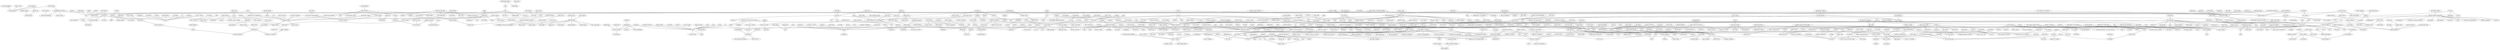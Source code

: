 strict graph "" {
	node [label="\N"];
	2049	[id=2049,
		label="The Shirelles",
		level=11,
		pos="-21173.0407486573,6306.0907478105355",
		weight=0];
	384	[id=384,
		label="The Supremes",
		level=9,
		pos="-20797.426598393362,5401.163690876564",
		weight=0];
	2049 -- 384	[level=11];
	2213	[id=2213,
		label="Brenda Lee",
		level=11,
		pos="-20105.51789281346,6800.712246083837",
		weight=0];
	2049 -- 2213	[level=11];
	2051	[id=2051,
		label=Enya,
		level=10,
		pos="-15649.76783876369,-13534.071314338807",
		weight=0];
	1206	[id=1206,
		label="Celtic Woman",
		level=9,
		pos="-16306.960323894979,-13487.335034640664",
		weight=0];
	2051 -- 1206	[level=10];
	2053	[id=2053,
		label=Sublime,
		level=10,
		pos="3944.69908980942,8440.277029482415",
		weight=0];
	2270	[id=2270,
		label="The Mighty Mighty Bosstones",
		level=12,
		pos="4056.481582718295,8945.887428465207",
		weight=0];
	2053 -- 2270	[level=12];
	1078	[id=1078,
		label="No Doubt",
		level=6,
		pos="5187.240367228408,8160.932202827203",
		weight=0];
	2053 -- 1078	[level=10];
	6	[id=6,
		label=Stereophonics,
		level=10,
		pos="821.9937431101439,6810.313713844205",
		weight=0];
	258	[id=258,
		label="The Verve",
		level=5,
		pos="1627.2239648063423,5786.869659988199",
		weight=0];
	6 -- 258	[level=10];
	5	[id=5,
		label=Lifehouse,
		level=10,
		pos="-7491.527163092964,-3749.742489133238",
		weight=0];
	2545	[id=2545,
		label=OneRepublic,
		level=6,
		pos="-6695.296395331766,-3488.4168065009253",
		weight=0];
	5 -- 2545	[level=10];
	8	[id=8,
		label=Sandra,
		level=4,
		pos="-17595.211990310767,-3404.267666880566",
		weight=0];
	14	[id=14,
		label=Roxette,
		level=4,
		pos="-18351.118430446117,-2566.359175636449",
		weight=0];
	8 -- 14	[level=4];
	2418	[id=2418,
		label=Alphaville,
		level=3,
		pos="-17226.302568696447,-4271.2788989014725",
		weight=0];
	8 -- 2418	[level=4];
	2059	[id=2059,
		label=Jewel,
		level=9,
		pos="-2100.730854310561,-8390.320691744439",
		weight=0];
	776	[id=776,
		label="Melissa Etheridge",
		level=8,
		pos="-2339.7497739885807,-7941.119223372486",
		weight=0];
	2059 -- 776	[level=9];
	11	[id=11,
		label="My Chemical Romance",
		level=7,
		pos="16968.412538416003,-8984.658782069673",
		weight=0];
	795	[id=795,
		label="The Used",
		level=6,
		pos="16682.945560936805,-9982.128820217726",
		weight=0];
	11 -- 795	[level=7];
	2060	[id=2060,
		label="August Burns Red",
		level=11,
		pos="17981.783026591835,-12293.955046313344",
		weight=0];
	2582	[id=2582,
		label="Norma Jean",
		level=11,
		pos="17430.70847516415,-12194.428112642234",
		weight=0];
	2060 -- 2582	[level=11];
	1144	[id=1144,
		label=Unearth,
		level=11,
		pos="18125.57188819043,-13090.44550513775",
		weight=0];
	2060 -- 1144	[level=11];
	2564	[id=2564,
		label="Savage Garden",
		level=11,
		pos="-17597.096281608876,-2922.648790668171",
		weight=0];
	14 -- 2564	[level=11];
	672	[id=672,
		label="Ace of Base",
		level=12,
		pos="-18130.52105532394,-2969.315036353063",
		weight=0];
	14 -- 672	[level=12];
	1740	[id=1740,
		label=ABBA,
		level=10,
		pos="-18952.91623700627,-2813.0958934273954",
		weight=0];
	14 -- 1740	[level=10];
	1876	[id=1876,
		label="Bon Jovi",
		level=4,
		pos="-18567.195095830568,-1880.3117903606699",
		weight=0];
	14 -- 1876	[level=4];
	2064	[id=2064,
		label="Sean Paul",
		level=6,
		pos="9946.813307363123,15328.770640024679",
		weight=0];
	2209	[id=2209,
		label=Gentleman,
		level=6,
		pos="10827.315311895685,15718.583544358384",
		weight=0];
	2064 -- 2209	[level=6];
	1045	[id=1045,
		label="Black Eyed Peas",
		level=5,
		pos="9253.268888550796,14930.692682701754",
		weight=0];
	2064 -- 1045	[level=6];
	2065	[id=2065,
		label="John Lennon",
		level=7,
		pos="-16382.219453927506,3429.3902787846737",
		weight=0];
	1999	[id=1999,
		label="Paul McCartney",
		level=5,
		pos="-16886.04300311769,4581.328447811888",
		weight=0];
	2065 -- 1999	[level=7];
	2066	[id=2066,
		label=Hellogoodbye,
		level=11,
		pos="20209.522542483344,-11210.542316034802",
		weight=0];
	2093	[id=2093,
		label="Cute Is What We Aim For",
		level=6,
		pos="20153.04752264538,-10200.090091841616",
		weight=0];
	2066 -- 2093	[level=11];
	2068	[id=2068,
		label=Phish,
		level=12,
		pos="-8588.898393623376,-5535.454425201225",
		weight=0];
	1874	[id=1874,
		label="Dave Matthews & Tim Reynolds",
		level=2,
		pos="-8917.845555592454,-5945.3582090288655",
		weight=0];
	2068 -- 1874	[level=12];
	21	[id=21,
		label="Goo Goo Dolls",
		level=7,
		pos="-3235.389570583207,-4818.443821062608",
		weight=0];
	1839	[id=1839,
		label=Fuel,
		level=2,
		pos="-4226.608443982973,-4811.3630653787795",
		weight=0];
	21 -- 1839	[level=7];
	22	[id=22,
		label=Télépopmusik,
		level=10,
		pos="8203.940605344469,-2341.271144152155",
		weight=0];
	1305	[id=1305,
		label=UNKLE,
		level=3,
		pos="8632.722212732739,-1340.8024469728857",
		weight=0];
	22 -- 1305	[level=10];
	23	[id=23,
		label="Sonic Youth",
		level=6,
		pos="-395.64957925692465,9967.77541401906",
		weight=0];
	621	[id=621,
		label="Yo La Tengo",
		level=6,
		pos="-535.9877640272296,9163.42431529507",
		weight=0];
	23 -- 621	[level=6];
	1211	[id=1211,
		label="Joy Division",
		level=6,
		pos="212.737840831521,10937.016618125333",
		weight=0];
	23 -- 1211	[level=6];
	27	[id=27,
		label="Amon Amarth",
		level=11,
		pos="-6110.233435293787,9509.444742805017",
		weight=0];
	1380	[id=1380,
		label="Dark Tranquillity",
		level=9,
		pos="-5555.386288162077,8680.938824846024",
		weight=0];
	27 -- 1380	[level=11];
	1844	[id=1844,
		label=Ensiferum,
		level=11,
		pos="-6542.300793250356,9896.00686304967",
		weight=0];
	27 -- 1844	[level=11];
	28	[id=28,
		label="DJ Krush",
		level=2,
		pos="5559.823797522943,237.26471862833645",
		weight=0];
	2089	[id=2089,
		label=Tricky,
		level=9,
		pos="6554.7517510977,-259.34250722039576",
		weight=0];
	28 -- 2089	[level=9];
	70	[id=70,
		label="Massive Attack",
		level=2,
		pos="7028.87441183011,-367.1474413230633",
		weight=0];
	28 -- 70	[level=2];
	507	[id=507,
		label="DJ Cam",
		level=8,
		pos="5852.234096561101,-672.0041759438295",
		weight=0];
	28 -- 507	[level=8];
	904	[id=904,
		label="Kruder & Dorfmeister",
		level=2,
		pos="5715.696176165709,1708.8082637216853",
		weight=0];
	28 -- 904	[level=2];
	1922	[id=1922,
		label="DJ Shadow",
		level=9,
		pos="4987.4055504954185,-386.3832238537664",
		weight=0];
	28 -- 1922	[level=9];
	33	[id=33,
		label="Breaking Benjamin",
		level=9,
		pos="-5145.705465318621,2988.568359874987",
		weight=0];
	850	[id=850,
		label="Papa Roach",
		level=4,
		pos="-4550.4014924367375,3094.2610640777357",
		weight=0];
	33 -- 850	[level=9];
	2084	[id=2084,
		label=Madonna,
		level=6,
		pos="6311.318694245193,3888.0259263856906",
		weight=0];
	354	[id=354,
		label="Sophie Ellis-Bextor",
		level=3,
		pos="5271.128561491551,4764.439706103581",
		weight=0];
	2084 -- 354	[level=6];
	36	[id=36,
		label="Bob Marley & The Wailers",
		level=10,
		pos="11853.84297242396,17213.338106985364",
		weight=0];
	2562	[id=2562,
		label="Dennis Brown",
		level=9,
		pos="12523.019479885701,16464.709739426424",
		weight=0];
	36 -- 2562	[level=10];
	39	[id=39,
		label=Falco,
		level=3,
		pos="-16822.94655036101,-4963.2903720325285",
		weight=0];
	39 -- 2418	[level=3];
	395	[id=395,
		label="Frankie Goes to Hollywood",
		level=3,
		pos="-15550.868487218439,-5035.8110483987075",
		weight=0];
	39 -- 395	[level=3];
	41	[id=41,
		label="Gang Starr",
		level=5,
		pos="11115.86476933287,13517.260650851018",
		weight=0];
	171	[id=171,
		label="Masta Ace",
		level=5,
		pos="12081.068922132792,13367.09148237837",
		weight=0];
	41 -- 171	[level=5];
	733	[id=733,
		label="Mos Def",
		level=5,
		pos="9946.032341272596,13528.472851017077",
		weight=0];
	41 -- 733	[level=5];
	43	[id=43,
		label=Xandria,
		level=6,
		pos="-25250.367790289933,-4008.0460877427577",
		weight=0];
	385	[id=385,
		label=Evanescence,
		level=7,
		pos="-24443.573610652405,-3445.454401886598",
		weight=0];
	43 -- 385	[level=7];
	656	[id=656,
		label=Nightwish,
		level=6,
		pos="-23989.56941599836,-4252.410263963494",
		weight=0];
	43 -- 656	[level=6];
	44	[id=44,
		label="Frédéric Chopin",
		level=12,
		pos="10234.13081718554,2845.5547273019815",
		weight=0];
	984	[id=984,
		label="Felix Mendelssohn",
		level=8,
		pos="12566.92574261054,2611.140561204612",
		weight=0];
	44 -- 984	[level=12];
	45	[id=45,
		label="Pet Shop Boys",
		level=9,
		pos="-15439.800471541435,-8015.7515778609095",
		weight=0];
	107	[id=107,
		label="Alison Moyet",
		level=4,
		pos="-15791.67746645367,-7522.9817177186915",
		weight=0];
	45 -- 107	[level=9];
	2094	[id=2094,
		label=Darude,
		level=12,
		pos="9307.46797545492,5548.377152254931",
		weight=0];
	679	[id=679,
		label="DJ Sammy",
		level=11,
		pos="8878.67616641893,5474.297771749062",
		weight=0];
	2094 -- 679	[level=12];
	47	[id=47,
		label="The Libertines",
		level=10,
		pos="16306.586465458458,-5039.406066826686",
		weight=0];
	315	[id=315,
		label=Babyshambles,
		level=6,
		pos="14800.042841896533,-4428.006111124033",
		weight=0];
	47 -- 315	[level=10];
	482	[id=482,
		label=Paramore,
		level=9,
		pos="21045.783010035193,-10663.593365457287",
		weight=0];
	2093 -- 482	[level=9];
	997	[id=997,
		label="Panic at the Disco",
		level=6,
		pos="19769.07911849253,-9213.785701611549",
		weight=0];
	2093 -- 997	[level=6];
	1441	[id=1441,
		label="Fall Out Boy",
		level=7,
		pos="20840.49730863491,-8879.564164302783",
		weight=0];
	2093 -- 1441	[level=7];
	2100	[id=2100,
		label="Gwen Stefani",
		level=3,
		pos="5599.191022986984,6069.896668158126",
		weight=0];
	2100 -- 354	[level=3];
	1452	[id=1452,
		label="Ashlee Simpson",
		level=3,
		pos="6177.13781884645,7418.878046947684",
		weight=0];
	2100 -- 1452	[level=3];
	2101	[id=2101,
		label=Mae,
		level=11,
		pos="-3323.6848483708595,-3712.2573471752776",
		weight=0];
	1092	[id=1092,
		label="Further Seems Forever",
		level=8,
		pos="-3639.3090563172973,-3394.271945438925",
		weight=0];
	2101 -- 1092	[level=11];
	1510	[id=1510,
		label="Relient K",
		level=12,
		pos="-2096.9655641466675,-4247.824795306511",
		weight=0];
	2101 -- 1510	[level=12];
	52	[id=52,
		label="The Rolling Stones",
		level=7,
		pos="-11868.628064640554,304.43816322661166",
		weight=0];
	138	[id=138,
		label="The Jimi Hendrix Experience",
		level=4,
		pos="-11288.595517757,1496.8210803604427",
		weight=0];
	52 -- 138	[level=7];
	56	[id=56,
		label="Lykke Li",
		level=11,
		pos="15714.126142193492,-2240.5128134879296",
		weight=0];
	762	[id=762,
		label="Au Revoir Simone",
		level=6,
		pos="15460.877254442219,-3122.2009791689075",
		weight=0];
	56 -- 762	[level=11];
	2105	[id=2105,
		label="The Roots",
		level=10,
		pos="10694.621952485828,13596.714475230965",
		weight=0];
	2105 -- 733	[level=10];
	2104	[id=2104,
		label="Iron & Wine",
		level=7,
		pos="13204.527898363182,-9084.738828808697",
		weight=0];
	895	[id=895,
		label="Fleet Foxes",
		level=4,
		pos="13210.177805539477,-8154.866875588046",
		weight=0];
	2104 -- 895	[level=7];
	2107	[id=2107,
		label="The Dandy Warhols",
		level=10,
		pos="-789.9070707972373,7311.384768060406",
		weight=0];
	68	[id=68,
		label="The Raveonettes",
		level=6,
		pos="-549.2274653337281,7968.652070868149",
		weight=0];
	2107 -- 68	[level=10];
	61	[id=61,
		label="Three Days Grace",
		level=9,
		pos="-4662.316227576529,2521.0545047699993",
		weight=0];
	61 -- 850	[level=9];
	2109	[id=2109,
		label="Aphex Twin",
		level=9,
		pos="12073.027123592177,-960.0353291012448",
		weight=0];
	1401	[id=1401,
		label="Four Tet",
		level=8,
		pos="11315.034753636088,-1379.5634438302477",
		weight=0];
	2109 -- 1401	[level=9];
	2110	[id=2110,
		label=Redman,
		level=6,
		pos="12063.395032793052,12567.296713158323",
		weight=0];
	2201	[id=2201,
		label="Method Man",
		level=6,
		pos="13235.773949987823,12394.987261647871",
		weight=0];
	2110 -- 2201	[level=6];
	2110 -- 171	[level=6];
	255	[id=255,
		label="Primal Scream",
		level=5,
		pos="362.62090416803767,7112.936772486183",
		weight=0];
	68 -- 255	[level=6];
	68 -- 621	[level=6];
	1800	[id=1800,
		label="The Jesus and Mary Chain",
		level=11,
		pos="-130.04720770156425,7463.62436058897",
		weight=0];
	68 -- 1800	[level=11];
	1907	[id=1907,
		label=Mew,
		level=12,
		pos="-216.14647380924623,8272.962932181546",
		weight=0];
	68 -- 1907	[level=12];
	2117	[id=2117,
		label=Lostprophets,
		level=9,
		pos="-6032.963564111479,-2589.842460033202",
		weight=0];
	1171	[id=1171,
		label=Sugarcult,
		level=8,
		pos="-4927.908592267579,-2289.4984136453327",
		weight=0];
	2117 -- 1171	[level=9];
	2317	[id=2317,
		label="The Dust Brothers",
		level=2,
		pos="7939.224978172,-881.0927824940438",
		weight=0];
	70 -- 2317	[level=2];
	2119	[id=2119,
		label="Aimee Mann",
		level=8,
		pos="-3683.288978746253,-7935.528004675725",
		weight=0];
	278	[id=278,
		label="Beth Orton",
		level=8,
		pos="-4621.827126464456,-8666.88904969746",
		weight=0];
	2119 -- 278	[level=8];
	1317	[id=1317,
		label="Rufus Wainwright",
		level=9,
		pos="-2961.848532607469,-7507.689441536176",
		weight=0];
	2119 -- 1317	[level=9];
	2127	[id=2127,
		label="Sophie Zelmani",
		level=11,
		pos="-4326.159024210988,-10089.564695165755",
		weight=0];
	108	[id=108,
		label="Lisa Ekdahl",
		level=11,
		pos="-4498.5088841547695,-10600.408696356144",
		weight=0];
	2127 -- 108	[level=11];
	1958	[id=1958,
		label="Heather Nova",
		level=8,
		pos="-4557.279841623106,-9577.035299180698",
		weight=0];
	2127 -- 1958	[level=11];
	79	[id=79,
		label=Sade,
		level=12,
		pos="-13425.77418549487,-4298.180039663333",
		weight=0];
	2202	[id=2202,
		label="Simply Red",
		level=3,
		pos="-13106.356985906094,-5072.66108142257",
		weight=0];
	79 -- 2202	[level=12];
	81	[id=81,
		label=Editors,
		level=10,
		pos="2185.2252987956635,9655.021510106266",
		weight=0];
	2325	[id=2325,
		label="Air Traffic",
		level=6,
		pos="2388.719574251692,8842.498125241496",
		weight=0];
	81 -- 2325	[level=10];
	82	[id=82,
		label="Leona Lewis",
		level=10,
		pos="6775.369517778639,9654.789096470935",
		weight=0];
	155	[id=155,
		label="Mariah Carey",
		level=3,
		pos="5315.713277045847,10155.91425153669",
		weight=0];
	82 -- 155	[level=10];
	87	[id=87,
		label=Hoobastank,
		level=8,
		pos="-5734.830093852195,-2960.176887670824",
		weight=0];
	996	[id=996,
		label="Sunrise Avenue",
		level=6,
		pos="-6201.125327131071,-3803.7968395582593",
		weight=0];
	87 -- 996	[level=8];
	90	[id=90,
		label="GZA/Genius",
		level=6,
		pos="13691.374900919116,12714.883933841444",
		weight=0];
	90 -- 2201	[level=6];
	1426	[id=1426,
		label="Deltron 3030",
		level=6,
		pos="14191.423347957112,12996.493343786537",
		weight=0];
	90 -- 1426	[level=6];
	91	[id=91,
		label=Supergrass,
		level=9,
		pos="2284.3359824577437,6635.269613887793",
		weight=0];
	2230	[id=2230,
		label=Pulp,
		level=10,
		pos="2616.9085703249502,6852.89653312633",
		weight=0];
	91 -- 2230	[level=10];
	91 -- 258	[level=9];
	2142	[id=2142,
		label="Marvin Gaye",
		level=10,
		pos="-19418.205099978633,4679.475950133209",
		weight=0];
	2142 -- 384	[level=10];
	2147	[id=2147,
		label=Radiohead,
		level=6,
		pos="-348.22480583141794,4924.445939676347",
		weight=0];
	1976	[id=1976,
		label="The White Stripes",
		level=2,
		pos="-1171.8607744029532,4461.05435761697",
		weight=0];
	2147 -- 1976	[level=6];
	2152	[id=2152,
		label="Kate Nash",
		level=9,
		pos="-8089.413501072627,-10022.606149614989",
		weight=0];
	1595	[id=1595,
		label="Regina Spektor",
		level=8,
		pos="-7354.421369270405,-9480.157639922018",
		weight=0];
	2152 -- 1595	[level=9];
	106	[id=106,
		label="The Futureheads",
		level=10,
		pos="850.028005378201,8682.649222419268",
		weight=0];
	185	[id=185,
		label="The Automatic",
		level=6,
		pos="1743.0011913307985,8041.351531503512",
		weight=0];
	106 -- 185	[level=10];
	2250	[id=2250,
		label="Bette Midler",
		level=4,
		pos="-16532.830435918302,-7847.334315018715",
		weight=0];
	107 -- 2250	[level=4];
	2348	[id=2348,
		label="Cyndi Lauper",
		level=8,
		pos="-16662.255194366586,-7279.981516733958",
		weight=0];
	107 -- 2348	[level=8];
	565	[id=565,
		label=Erasure,
		level=8,
		pos="-16338.595676966308,-8314.6555349172",
		weight=0];
	107 -- 565	[level=8];
	770	[id=770,
		label=Texas,
		level=12,
		pos="-16280.037004586553,-7484.108432364289",
		weight=0];
	107 -- 770	[level=12];
	1024	[id=1024,
		label="Fine Young Cannibals",
		level=4,
		pos="-15066.770332819395,-6630.121283648236",
		weight=0];
	107 -- 1024	[level=4];
	1760	[id=1760,
		label="The Beautiful South",
		level=12,
		pos="-15979.895691624584,-8107.501574482098",
		weight=0];
	107 -- 1760	[level=12];
	2156	[id=2156,
		label="The Cooper Temple Clause",
		level=11,
		pos="1228.5236078359553,9443.468366900946",
		weight=0];
	532	[id=532,
		label="Nine Black Alps",
		level=11,
		pos="1467.3094915873162,8861.454946490607",
		weight=0];
	2156 -- 532	[level=11];
	851	[id=851,
		label="...And You Will Know Us by the Trail of...",
		level=12,
		pos="747.2725555163637,9835.813628195507",
		weight=0];
	2156 -- 851	[level=12];
	1935	[id=1935,
		label="Stacey Kent",
		level=12,
		pos="-4011.8551731715856,-10767.985291294555",
		weight=0];
	108 -- 1935	[level=12];
	2159	[id=2159,
		label="Howie Day",
		level=11,
		pos="-4865.471702744628,-7122.604485824668",
		weight=0];
	1724	[id=1724,
		label="Duncan Sheik",
		level=2,
		pos="-4810.209149079829,-6604.782827774968",
		weight=0];
	2159 -- 1724	[level=11];
	2160	[id=2160,
		label="Velvet Revolver",
		level=12,
		pos="-150.0040811964922,-2093.12835291639",
		weight=0];
	833	[id=833,
		label="Chris Cornell",
		level=11,
		pos="-731.0316564573997,-2021.0695942813031",
		weight=0];
	2160 -- 833	[level=12];
	111	[id=111,
		label=Lamb,
		level=10,
		pos="8614.78905483396,-2197.6469038177684",
		weight=0];
	111 -- 1305	[level=10];
	116	[id=116,
		label="David Gilmour",
		level=6,
		pos="-14518.58793473677,-2251.8496012841233",
		weight=0];
	186	[id=186,
		label="Peter Gabriel",
		level=6,
		pos="-13954.811015813437,-3077.2701515824465",
		weight=0];
	116 -- 186	[level=6];
	2547	[id=2547,
		label="Pink Floyd",
		level=7,
		pos="-14931.929101249783,-2938.506082793016",
		weight=0];
	116 -- 2547	[level=7];
	798	[id=798,
		label=Genesis,
		level=9,
		pos="-14425.244212937814,-1745.9168700019732",
		weight=0];
	116 -- 798	[level=9];
	1850	[id=1850,
		label="Emerson, Lake & Palmer",
		level=11,
		pos="-15032.866762261654,-1894.0352637491037",
		weight=0];
	116 -- 1850	[level=11];
	117	[id=117,
		label="The Apples in Stereo",
		level=3,
		pos="13873.781272301778,-5498.25364816977",
		weight=0];
	2356	[id=2356,
		label="of Montreal",
		level=9,
		pos="13416.041248724014,-4954.770195235774",
		weight=0];
	117 -- 2356	[level=9];
	380	[id=380,
		label="The Fiery Furnaces",
		level=11,
		pos="13215.236365972878,-5836.9689807273135",
		weight=0];
	117 -- 380	[level=11];
	2448	[id=2448,
		label="Architecture in Helsinki",
		level=6,
		pos="14281.372864367286,-4124.977790600415",
		weight=0];
	117 -- 2448	[level=6];
	560	[id=560,
		label="The New Pornographers",
		level=12,
		pos="12874.703184475822,-5259.017672509971",
		weight=0];
	117 -- 560	[level=12];
	779	[id=779,
		label="Belle and Sebastian",
		level=7,
		pos="14189.840505378294,-5962.322120208011",
		weight=0];
	117 -- 779	[level=7];
	1329	[id=1329,
		label="The Polyphonic Spree",
		level=3,
		pos="14824.785079502373,-6068.374306061892",
		weight=0];
	117 -- 1329	[level=3];
	1691	[id=1691,
		label="Neutral Milk Hotel",
		level=3,
		pos="13040.477648496351,-4622.5836542084135",
		weight=0];
	117 -- 1691	[level=3];
	1995	[id=1995,
		label="The Flaming Lips",
		level=7,
		pos="13741.089408267679,-4516.801845034881",
		weight=0];
	117 -- 1995	[level=7];
	2166	[id=2166,
		label="Rilo Kiley",
		level=10,
		pos="-6358.826271014224,-9766.72682464105",
		weight=0];
	2166 -- 1595	[level=10];
	2168	[id=2168,
		label="Damien Rice",
		level=10,
		pos="14082.745270105914,-8286.720337117546",
		weight=0];
	131	[id=131,
		label="Bon Iver",
		level=6,
		pos="13565.186399136142,-9130.081681825468",
		weight=0];
	2168 -- 131	[level=10];
	123	[id=123,
		label="Jethro Tull",
		level=11,
		pos="-15896.583357813633,-1773.797518577301",
		weight=0];
	782	[id=782,
		label=Focus,
		level=11,
		pos="-15503.25699874414,-1795.6163367515644",
		weight=0];
	123 -- 782	[level=11];
	2174	[id=2174,
		label="Eve 6",
		level=12,
		pos="-4145.119226643855,-6150.262990660617",
		weight=0];
	493	[id=493,
		label="The Verve Pipe",
		level=2,
		pos="-4353.968095627054,-5834.182115599039",
		weight=0];
	2174 -- 493	[level=12];
	127	[id=127,
		label="The Replacements",
		level=11,
		pos="-14272.87803913479,-9086.514972440467",
		weight=0];
	2219	[id=2219,
		label=Wire,
		level=11,
		pos="-14095.352526426957,-8637.569947509708",
		weight=0];
	127 -- 2219	[level=11];
	1573	[id=1573,
		label=Minutemen,
		level=11,
		pos="-13938.944569673216,-10064.417480922546",
		weight=0];
	127 -- 1573	[level=11];
	165	[id=165,
		label="Conor Oberst",
		level=12,
		pos="13768.997222890905,-9409.046790400535",
		weight=0];
	131 -- 165	[level=12];
	131 -- 895	[level=6];
	1596	[id=1596,
		label="Nick Drake",
		level=6,
		pos="15063.206009261678,-9067.167259023203",
		weight=0];
	131 -- 1596	[level=6];
	1974	[id=1974,
		label="Antony and the Johnsons",
		level=12,
		pos="14313.99028336007,-9297.71577249955",
		weight=0];
	131 -- 1974	[level=12];
	2180	[id=2180,
		label="Colbie Caillat",
		level=12,
		pos="-5831.413995503076,-8602.101004763828",
		weight=0];
	925	[id=925,
		label="Tristan Prettyman",
		level=2,
		pos="-6894.511270593098,-8385.897198252516",
		weight=0];
	2180 -- 925	[level=12];
	2186	[id=2186,
		label="Kronos Quartet",
		level=8,
		pos="8323.738864025529,1589.4489003917006",
		weight=0];
	252	[id=252,
		label="Zbigniew Preisner",
		level=8,
		pos="8212.267496036882,681.9795178194415",
		weight=0];
	2186 -- 252	[level=8];
	1881	[id=1881,
		label="Philip Glass",
		level=8,
		pos="8827.428546455676,2410.7383182009944",
		weight=0];
	2186 -- 1881	[level=8];
	139	[id=139,
		label="Luis Miguel",
		level=11,
		pos="3119.4923370400443,920.9740068596192",
		weight=0];
	767	[id=767,
		label="Ricardo Arjona",
		level=12,
		pos="3600.5316016240413,316.42817755001977",
		weight=0];
	139 -- 767	[level=12];
	2032	[id=2032,
		label="Ricky Martin",
		level=11,
		pos="3414.7528006091443,1367.7695338965584",
		weight=0];
	139 -- 2032	[level=11];
	140	[id=140,
		label=Smog,
		level=9,
		pos="11355.711955662617,-5238.834240378315",
		weight=0];
	2288	[id=2288,
		label="Cat Power",
		level=10,
		pos="11233.571547713036,-5623.258702702583",
		weight=0];
	140 -- 2288	[level=10];
	2532	[id=2532,
		label="The Microphones",
		level=8,
		pos="11743.36977603201,-4914.755568597304",
		weight=0];
	140 -- 2532	[level=9];
	181	[id=181,
		label="Janis Joplin",
		level=10,
		pos="-10970.20860108406,1011.6828386334145",
		weight=0];
	138 -- 181	[level=10];
	475	[id=475,
		label="Jimi Hendrix",
		level=7,
		pos="-12722.102901038215,537.7734980484026",
		weight=0];
	138 -- 475	[level=7];
	1183	[id=1183,
		label="The Doors",
		level=7,
		pos="-12759.995533697922,1076.120613320979",
		weight=0];
	138 -- 1183	[level=7];
	1212	[id=1212,
		label=Cream,
		level=10,
		pos="-10788.629280140804,1337.3253456315294",
		weight=0];
	138 -- 1212	[level=10];
	1242	[id=1242,
		label="The Velvet Underground",
		level=6,
		pos="-11096.53178458136,463.9161061682099",
		weight=0];
	138 -- 1242	[level=6];
	1525	[id=1525,
		label="Jefferson Airplane",
		level=10,
		pos="-10382.026630898496,1118.9732644574967",
		weight=0];
	138 -- 1525	[level=10];
	1545	[id=1545,
		label=Steppenwolf,
		level=4,
		pos="-12728.136664769876,1950.999668261456",
		weight=0];
	138 -- 1545	[level=4];
	1572	[id=1572,
		label="The Who",
		level=7,
		pos="-12273.176279591817,2136.6029768637304",
		weight=0];
	138 -- 1572	[level=7];
	1698	[id=1698,
		label="Eric Clapton",
		level=3,
		pos="-11386.491737672459,-83.39465448539953",
		weight=0];
	138 -- 1698	[level=4];
	1776	[id=1776,
		label="Led Zeppelin",
		level=6,
		pos="-11481.448563052778,2386.482763786173",
		weight=0];
	138 -- 1776	[level=6];
	1899	[id=1899,
		label="Creedence Clearwater Revival",
		level=8,
		pos="-10382.153506627219,2104.1454314093885",
		weight=0];
	138 -- 1899	[level=8];
	2190	[id=2190,
		label=Kosheen,
		level=12,
		pos="8368.379030300553,-1097.3314137779682",
		weight=0];
	2190 -- 1305	[level=12];
	2191	[id=2191,
		label="System F",
		level=8,
		pos="9401.802994667314,6263.918299496856",
		weight=0];
	167	[id=167,
		label=Fragma,
		level=8,
		pos="8464.642129271093,6176.775359955219",
		weight=0];
	2191 -- 167	[level=8];
	748	[id=748,
		label="Mauro Picotto",
		level=12,
		pos="9139.174140090576,6715.390072546263",
		weight=0];
	2191 -- 748	[level=12];
	823	[id=823,
		label=Chicane,
		level=8,
		pos="10381.388284105793,6463.389848043942",
		weight=0];
	2191 -- 823	[level=8];
	2188	[id=2188,
		label="Tom Waits",
		level=8,
		pos="16207.113141647013,-8602.66100767166",
		weight=0];
	615	[id=615,
		label="Lou Reed",
		level=8,
		pos="16579.39444260306,-7836.828396878949",
		weight=0];
	2188 -- 615	[level=8];
	2188 -- 1596	[level=8];
	145	[id=145,
		label="Nat King Cole",
		level=11,
		pos="-18735.160172688407,-8101.485026427217",
		weight=0];
	468	[id=468,
		label="Billie Holiday",
		level=6,
		pos="-19103.177325706525,-9196.997089009392",
		weight=0];
	145 -- 468	[level=11];
	143	[id=143,
		label="Dusty Springfield",
		level=11,
		pos="-20236.56849606304,6266.170795496875",
		weight=0];
	143 -- 384	[level=11];
	147	[id=147,
		label=INXS,
		level=9,
		pos="-15641.07725436068,-4567.02324743725",
		weight=0];
	623	[id=623,
		label="Men at Work",
		level=6,
		pos="-14740.014102428877,-4138.505446461018",
		weight=0];
	147 -- 623	[level=9];
	148	[id=148,
		label="John Mayer",
		level=10,
		pos="-9114.989958793905,-6679.089835608039",
		weight=0];
	148 -- 1874	[level=10];
	2198	[id=2198,
		label="The Police",
		level=7,
		pos="-15583.043655187188,-4123.433792182655",
		weight=0];
	2198 -- 623	[level=7];
	151	[id=151,
		label="Alien Ant Farm",
		level=10,
		pos="-5564.339864452189,-5038.93660925858",
		weight=0];
	151 -- 1839	[level=10];
	896	[id=896,
		label="Cypress Hill",
		level=12,
		pos="13416.544306170714,13176.4705281668",
		weight=0];
	2201 -- 896	[level=12];
	276	[id=276,
		label="Annie Lennox",
		level=6,
		pos="-13088.030532667543,-4191.181852914194",
		weight=0];
	2202 -- 276	[level=6];
	299	[id=299,
		label=Eurythmics,
		level=8,
		pos="-12551.698521250644,-4294.3227750356555",
		weight=0];
	2202 -- 299	[level=8];
	424	[id=424,
		label="Barry White",
		level=8,
		pos="-12083.387099963451,-5543.976510973466",
		weight=0];
	2202 -- 424	[level=8];
	709	[id=709,
		label=Seal,
		level=12,
		pos="-12439.63490535775,-5505.509048876381",
		weight=0];
	2202 -- 709	[level=12];
	826	[id=826,
		label="Phil Collins",
		level=9,
		pos="-12015.752308884781,-4648.495905518703",
		weight=0];
	2202 -- 826	[level=9];
	1646	[id=1646,
		label="Spandau Ballet",
		level=3,
		pos="-13918.081830517101,-5478.8642185892895",
		weight=0];
	2202 -- 1646	[level=3];
	1827	[id=1827,
		label=Sting,
		level=3,
		pos="-12164.70719417762,-4297.0272059617455",
		weight=0];
	2202 -- 1827	[level=3];
	2203	[id=2203,
		label="Siouxsie and the Banshees",
		level=12,
		pos="-81.86282361953508,10447.706603751229",
		weight=0];
	2203 -- 1211	[level=12];
	182	[id=182,
		label=Beyoncé,
		level=10,
		pos="5801.430792620366,10893.786835890262",
		weight=0];
	155 -- 182	[level=10];
	2301	[id=2301,
		label="Céline Dion",
		level=10,
		pos="6241.733762157551,9965.746231468544",
		weight=0];
	155 -- 2301	[level=10];
	364	[id=364,
		label="Alicia Keys",
		level=9,
		pos="5050.640801494777,9588.77223387729",
		weight=0];
	155 -- 364	[level=9];
	2558	[id=2558,
		label="Kelly Rowland",
		level=6,
		pos="5174.015567626339,11133.918280593218",
		weight=0];
	155 -- 2558	[level=6];
	1036	[id=1036,
		label="Janet Jackson",
		level=12,
		pos="4968.615709311577,10572.793121928775",
		weight=0];
	155 -- 1036	[level=12];
	1230	[id=1230,
		label=Ashanti,
		level=11,
		pos="4803.401013026601,10129.877517624629",
		weight=0];
	155 -- 1230	[level=11];
	1252	[id=1252,
		label="The Pussycat Dolls",
		level=3,
		pos="6469.244538786209,8936.248780796852",
		weight=0];
	155 -- 1252	[level=3];
	1364	[id=1364,
		label="Mary J. Blige",
		level=3,
		pos="5973.517887543864,11358.83111291494",
		weight=0];
	155 -- 1364	[level=3];
	1719	[id=1719,
		label="Jennifer Lopez",
		level=9,
		pos="5865.7009915669605,9217.707770176716",
		weight=0];
	155 -- 1719	[level=9];
	1769	[id=1769,
		label="Destiny's Child",
		level=9,
		pos="6291.438901724831,9508.545324101244",
		weight=0];
	155 -- 1769	[level=9];
	1782	[id=1782,
		label="Jennifer Hudson",
		level=6,
		pos="6318.126703006479,10819.073921917918",
		weight=0];
	155 -- 1782	[level=6];
	1888	[id=1888,
		label=Fergie,
		level=10,
		pos="4967.285756161614,9911.827035456805",
		weight=0];
	155 -- 1888	[level=10];
	2204	[id=2204,
		label="John Mayall & The Bluesbreakers",
		level=3,
		pos="-11919.524779615882,-2169.7603963063275",
		weight=0];
	1578	[id=1578,
		label="Johnny Winter",
		level=3,
		pos="-10944.477862024674,-901.4943428332252",
		weight=0];
	2204 -- 1578	[level=3];
	1679	[id=1679,
		label="Chris Rea",
		level=3,
		pos="-12131.074153392881,-3595.4941013402195",
		weight=0];
	2204 -- 1679	[level=3];
	154	[id=154,
		label="The Beach Boys",
		level=6,
		pos="-15343.81440462982,5154.973557710299",
		weight=0];
	154 -- 1999	[level=6];
	159	[id=159,
		label=Suede,
		level=12,
		pos="1135.7282715896981,6689.139516157714",
		weight=0];
	159 -- 258	[level=12];
	2208	[id=2208,
		label="Maria Mena",
		level=8,
		pos="-3723.3580421510496,-9888.13860123406",
		weight=0];
	1301	[id=1301,
		label="Katie Melua",
		level=8,
		pos="-3255.083336666524,-10141.055588612458",
		weight=0];
	2208 -- 1301	[level=8];
	2208 -- 1958	[level=8];
	2475	[id=2475,
		label="Ziggy Marley",
		level=6,
		pos="11324.70556382261,15801.758988410189",
		weight=0];
	2209 -- 2475	[level=6];
	2210	[id=2210,
		label=Ludacris,
		level=4,
		pos="7999.077547889167,13915.047061919802",
		weight=0];
	168	[id=168,
		label=OutKast,
		level=10,
		pos="7129.049733726106,14402.953850317785",
		weight=0];
	2210 -- 168	[level=10];
	377	[id=377,
		label=Eminem,
		level=7,
		pos="7400.798411648924,14708.0324716951",
		weight=0];
	2210 -- 377	[level=7];
	522	[id=522,
		label=Nelly,
		level=12,
		pos="7215.574595604567,14056.213943896133",
		weight=0];
	2210 -- 522	[level=12];
	749	[id=749,
		label="Jay-Z",
		level=4,
		pos="9233.22574003286,13727.563561908144",
		weight=0];
	2210 -- 749	[level=4];
	1185	[id=1185,
		label="Wyclef Jean",
		level=5,
		pos="8530.648605489916,14665.133548728005",
		weight=0];
	2210 -- 1185	[level=5];
	1258	[id=1258,
		label="LL Cool J",
		level=4,
		pos="7347.746135932927,12809.906494523137",
		weight=0];
	2210 -- 1258	[level=4];
	1411	[id=1411,
		label="Kanye West",
		level=7,
		pos="7170.064514361329,13616.410101653311",
		weight=0];
	2210 -- 1411	[level=7];
	2029	[id=2029,
		label="The Game",
		level=12,
		pos="9101.728348327828,14112.313269655642",
		weight=0];
	2210 -- 2029	[level=12];
	2211	[id=2211,
		label="Ugly Casanova",
		level=3,
		pos="12420.410873780284,-3874.9127509992527",
		weight=0];
	438	[id=438,
		label="Modest Mouse",
		level=7,
		pos="11420.573657264977,-4372.417067817385",
		weight=0];
	2211 -- 438	[level=7];
	2211 -- 2532	[level=8];
	666	[id=666,
		label="TV on the Radio",
		level=3,
		pos="11460.83092955049,-3735.460219995492",
		weight=0];
	2211 -- 666	[level=3];
	1133	[id=1133,
		label="Clap Your Hands Say Yeah",
		level=10,
		pos="12398.352615372009,-4867.599679648453",
		weight=0];
	2211 -- 1133	[level=10];
	1357	[id=1357,
		label="Broken Social Scene",
		level=9,
		pos="12553.143529877292,-3261.0021920475187",
		weight=0];
	2211 -- 1357	[level=9];
	1539	[id=1539,
		label="Sunset Rubdown",
		level=6,
		pos="13070.838600593608,-4005.5675396517117",
		weight=0];
	2211 -- 1539	[level=6];
	2211 -- 1691	[level=3];
	162	[id=162,
		label="Nada Surf",
		level=10,
		pos="16869.679345827793,-6458.391904545036",
		weight=0];
	1319	[id=1319,
		label="The Thrills",
		level=6,
		pos="16421.32097599539,-5923.353372550921",
		weight=0];
	162 -- 1319	[level=10];
	2214	[id=2214,
		label=Daughtry,
		level=6,
		pos="-5353.618048868251,-4118.144143208736",
		weight=0];
	2214 -- 996	[level=6];
	2214 -- 1839	[level=6];
	2376	[id=2376,
		label="Ian Van Dahl",
		level=8,
		pos="7811.497675313685,5661.863753141085",
		weight=0];
	167 -- 2376	[level=8];
	167 -- 679	[level=11];
	169	[id=169,
		label="Buddy Guy",
		level=8,
		pos="-10778.460130066152,-1420.7467744381272",
		weight=0];
	2472	[id=2472,
		label="John Lee Hooker",
		level=9,
		pos="-10656.33678280248,-2067.8308160393635",
		weight=0];
	169 -- 2472	[level=9];
	169 -- 1578	[level=8];
	2218	[id=2218,
		label=Garbage,
		level=7,
		pos="4583.8501338645,7271.491618318688",
		weight=0];
	2218 -- 1078	[level=7];
	172	[id=172,
		label=Wolfmother,
		level=10,
		pos="-1963.6556862808682,3817.633001171772",
		weight=0];
	172 -- 1976	[level=10];
	257	[id=257,
		label=Devo,
		level=5,
		pos="-13867.345786744985,-7686.627481906977",
		weight=0];
	2219 -- 257	[level=11];
	2222	[id=2222,
		label="Arch Enemy",
		level=8,
		pos="-5491.860900660864,8091.084893385613",
		weight=0];
	1376	[id=1376,
		label="Lamb of God",
		level=5,
		pos="-6094.23102645211,7127.950845663257",
		weight=0];
	2222 -- 1376	[level=8];
	2222 -- 1380	[level=9];
	1547	[id=1547,
		label="The Haunted",
		level=11,
		pos="-5143.925237236944,9106.866954119436",
		weight=0];
	2222 -- 1547	[level=11];
	174	[id=174,
		label="The Concretes",
		level=8,
		pos="16470.394087890458,-3068.1024156346803",
		weight=0];
	174 -- 762	[level=8];
	1076	[id=1076,
		label="Love Is All",
		level=8,
		pos="16946.750476480865,-3291.797123803613",
		weight=0];
	174 -- 1076	[level=8];
	176	[id=176,
		label="The Ronettes",
		level=8,
		pos="-19464.05565201336,5526.114358307369",
		weight=0];
	345	[id=345,
		label="The Righteous Brothers",
		level=6,
		pos="-18851.49819323522,5672.209701945034",
		weight=0];
	176 -- 345	[level=8];
	176 -- 384	[level=9];
	177	[id=177,
		label="The Faint",
		level=12,
		pos="14403.743958599342,-2996.72620778523",
		weight=0];
	985	[id=985,
		label="Her Space Holiday",
		level=6,
		pos="14243.56437240546,-3502.719783682237",
		weight=0];
	177 -- 985	[level=12];
	2225	[id=2225,
		label="Steve Miller Band",
		level=12,
		pos="-11671.080967718364,3472.8866171047025",
		weight=0];
	1143	[id=1143,
		label=Foghat,
		level=4,
		pos="-12656.263505193703,2840.5799569330534",
		weight=0];
	2225 -- 1143	[level=12];
	179	[id=179,
		label=Aerosmith,
		level=7,
		pos="-19751.787394927913,-1711.3187742576936",
		weight=0];
	179 -- 1876	[level=7];
	180	[id=180,
		label=Pendulum,
		level=11,
		pos="9078.19341621277,-5229.720512465206",
		weight=0];
	1407	[id=1407,
		label=Prodigy,
		level=11,
		pos="9052.592278174212,-4800.437478843544",
		weight=0];
	180 -- 1407	[level=11];
	2227	[id=2227,
		label="Secret Garden",
		level=8,
		pos="-17000.03608337413,-12792.552668470995",
		weight=0];
	2227 -- 1206	[level=9];
	1274	[id=1274,
		label=Yanni,
		level=8,
		pos="-17783.537849516102,-12134.61021035978",
		weight=0];
	2227 -- 1274	[level=8];
	185 -- 2325	[level=6];
	2354	[id=2354,
		label=Milburn,
		level=12,
		pos="2651.671468815288,8119.383906164393",
		weight=0];
	185 -- 2354	[level=12];
	2478	[id=2478,
		label="Kaiser Chiefs",
		level=7,
		pos="936.8014784319596,7281.176781521368",
		weight=0];
	185 -- 2478	[level=7];
	2499	[id=2499,
		label="The Music",
		level=6,
		pos="1340.1313234358392,7016.195189739202",
		weight=0];
	185 -- 2499	[level=6];
	185 -- 532	[level=11];
	1733	[id=1733,
		label="We Are Scientists",
		level=9,
		pos="509.2228721146755,7682.975095305651",
		weight=0];
	185 -- 1733	[level=9];
	1754	[id=1754,
		label="The Zutons",
		level=12,
		pos="2436.617202053545,8415.621071078698",
		weight=0];
	185 -- 1754	[level=12];
	1857	[id=1857,
		label=Razorlight,
		level=10,
		pos="584.7048300568184,8208.562152683495",
		weight=0];
	185 -- 1857	[level=10];
	1897	[id=1897,
		label="Hard-Fi",
		level=11,
		pos="1985.1623194918848,8977.35644603191",
		weight=0];
	185 -- 1897	[level=11];
	965	[id=965,
		label="Kate Bush",
		level=6,
		pos="-13456.533794500065,-3818.5550228207712",
		weight=0];
	186 -- 965	[level=6];
	2238	[id=2238,
		label=Doves,
		level=10,
		pos="1381.052991063239,6682.175365954459",
		weight=0];
	2238 -- 258	[level=10];
	2240	[id=2240,
		label="The Damned",
		level=6,
		pos="-11792.970302040681,-9903.962284985104",
		weight=0];
	544	[id=544,
		label="Sex Pistols",
		level=9,
		pos="-12393.935628450252,-10343.072102410373",
		weight=0];
	2240 -- 544	[level=9];
	769	[id=769,
		label="The Undertones",
		level=6,
		pos="-12379.157343416085,-9776.799688682124",
		weight=0];
	2240 -- 769	[level=6];
	1457	[id=1457,
		label="The Clash",
		level=7,
		pos="-11348.635745873178,-10178.61753397551",
		weight=0];
	2240 -- 1457	[level=7];
	198	[id=198,
		label="The Cure",
		level=7,
		pos="467.1198363045401,10413.648319186876",
		weight=0];
	198 -- 1211	[level=7];
	633	[id=633,
		label="Judy Garland",
		level=4,
		pos="-16702.767380442216,-8492.325804669219",
		weight=0];
	2250 -- 633	[level=4];
	2256	[id=2256,
		label="Vanessa Carlton",
		level=11,
		pos="5981.196421122358,6436.888409557464",
		weight=0];
	2256 -- 1452	[level=11];
	212	[id=212,
		label="Timo Maas",
		level=12,
		pos="3368.8600908437925,4507.823414177983",
		weight=0];
	647	[id=647,
		label="Audio Bullys",
		level=11,
		pos="4132.37171745707,4752.5263164093985",
		weight=0];
	212 -- 647	[level=12];
	2263	[id=2263,
		label="dZihan & Kamien",
		level=11,
		pos="6323.238581831389,2112.237479636886",
		weight=0];
	2263 -- 904	[level=11];
	1414	[id=1414,
		label="De-Phazz",
		level=12,
		pos="7020.815066565466,2791.47179086112",
		weight=0];
	2263 -- 1414	[level=12];
	1601	[id=1601,
		label=Llorca,
		level=12,
		pos="6992.490596236405,1122.2639608669947",
		weight=0];
	2263 -- 1601	[level=12];
	2264	[id=2264,
		label="Rory Gallagher",
		level=6,
		pos="-10390.235137641304,-600.2055276533841",
		weight=0];
	1348	[id=1348,
		label="Thin Lizzy",
		level=6,
		pos="-10913.228481208324,-371.35201190299296",
		weight=0];
	2264 -- 1348	[level=6];
	2264 -- 1578	[level=6];
	217	[id=217,
		label=Lloyd,
		level=11,
		pos="9720.112684639716,17732.42921100678",
		weight=0];
	846	[id=846,
		label=Joe,
		level=9,
		pos="9272.89572569315,17149.698110204063",
		weight=0];
	217 -- 846	[level=11];
	2267	[id=2267,
		label="Green Day",
		level=7,
		pos="-3183.5873043260153,3435.235516988239",
		weight=0];
	2350	[id=2350,
		label="The Offspring",
		level=1,
		pos="-3451.1621507434797,2515.2734868297825",
		weight=0];
	2267 -- 2350	[level=7];
	227	[id=227,
		label="Tori Amos",
		level=8,
		pos="-2539.2400698261686,-9078.661537220652",
		weight=0];
	1019	[id=1019,
		label="Sarah Slean",
		level=8,
		pos="-3262.0396693060206,-7980.026523104268",
		weight=0];
	227 -- 1019	[level=8];
	228	[id=228,
		label="Patty Griffin",
		level=11,
		pos="-1680.2772551651353,-8535.468616015807",
		weight=0];
	677	[id=677,
		label="Josh Ritter",
		level=12,
		pos="-1670.623984605485,-9038.310639765905",
		weight=0];
	228 -- 677	[level=12];
	1462	[id=1462,
		label="Gillian Welch",
		level=11,
		pos="-1176.7142565680858,-8924.112652849846",
		weight=0];
	228 -- 1462	[level=11];
	1991	[id=1991,
		label="Joan Osborne",
		level=8,
		pos="-1907.901126350052,-7399.7064886385615",
		weight=0];
	228 -- 1991	[level=11];
	2276	[id=2276,
		label="Lloyd Banks",
		level=8,
		pos="7821.105637443601,15422.706790899963",
		weight=0];
	2276 -- 377	[level=8];
	703	[id=703,
		label="50 Cent",
		level=8,
		pos="7691.580875504014,16067.393223616547",
		weight=0];
	2276 -- 703	[level=8];
	2278	[id=2278,
		label="Amy Winehouse",
		level=7,
		pos="7762.242274040035,11156.494976576801",
		weight=0];
	700	[id=700,
		label="Joss Stone",
		level=6,
		pos="6885.38415670108,10938.6794076009",
		weight=0];
	2278 -- 700	[level=7];
	231	[id=231,
		label=Kelis,
		level=12,
		pos="4653.365114255363,10381.589040180395",
		weight=0];
	231 -- 1230	[level=12];
	2279	[id=2279,
		label="Arcade Fire",
		level=3,
		pos="13559.776985141923,-7004.851815393462",
		weight=0];
	2279 -- 895	[level=4];
	2279 -- 1329	[level=3];
	2281	[id=2281,
		label="Me First and the Gimme Gimmes",
		level=1,
		pos="-3572.1892487960836,559.6151765668989",
		weight=0];
	2468	[id=2468,
		label="Bad Religion",
		level=1,
		pos="-3209.235842118035,1499.3179277358815",
		weight=0];
	2281 -- 2468	[level=1];
	1098	[id=1098,
		label="No Use for a Name",
		level=1,
		pos="-4180.367380492504,-945.5368162345004",
		weight=0];
	2281 -- 1098	[level=1];
	1424	[id=1424,
		label=Goldfinger,
		level=11,
		pos="-3606.820025020616,1163.8671115288744",
		weight=0];
	2281 -- 1424	[level=11];
	1488	[id=1488,
		label=NOFX,
		level=10,
		pos="-2471.179057923859,856.2681105887199",
		weight=0];
	2281 -- 1488	[level=10];
	233	[id=233,
		label=Disturbed,
		level=9,
		pos="-4467.691622243362,3767.413832171287",
		weight=0];
	1810	[id=1810,
		label=Slipknot,
		level=4,
		pos="-5286.663029140892,4272.224773878931",
		weight=0];
	233 -- 1810	[level=9];
	2282	[id=2282,
		label=Live,
		level=10,
		pos="-3495.8425168506133,-6072.396021189481",
		weight=0];
	2282 -- 493	[level=10];
	229	[id=229,
		label="The Decemberists",
		level=10,
		pos="12705.292925869966,-9500.742378424293",
		weight=0];
	229 -- 895	[level=10];
	2285	[id=2285,
		label="Laurent Wolf",
		level=11,
		pos="2139.00437391926,4466.443029563326",
		weight=0];
	582	[id=582,
		label="Guru Josh Project",
		level=11,
		pos="2293.5602202052614,5066.632614149022",
		weight=0];
	2285 -- 582	[level=11];
	1757	[id=1757,
		label="David Guetta",
		level=11,
		pos="3077.210805127917,4830.880444181356",
		weight=0];
	2285 -- 1757	[level=11];
	2287	[id=2287,
		label="Kelly Clarkson",
		level=7,
		pos="6398.492006500793,6014.954288703293",
		weight=0];
	2287 -- 1452	[level=7];
	240	[id=240,
		label="Jack Johnson",
		level=2,
		pos="-8298.363733456563,-7142.598562931317",
		weight=0];
	240 -- 925	[level=2];
	240 -- 1874	[level=2];
	239	[id=239,
		label="Bee Gees",
		level=10,
		pos="-16731.31099290746,-5579.808252646279",
		weight=0];
	1335	[id=1335,
		label="KC and the Sunshine Band",
		level=9,
		pos="-15821.446403346481,-6115.065798801927",
		weight=0];
	239 -- 1335	[level=10];
	2291	[id=2291,
		label="Toad the Wet Sprocket",
		level=6,
		pos="-5670.114257128507,-6785.430232899934",
		weight=0];
	675	[id=675,
		label="R.E.M.",
		level=7,
		pos="-5748.862417994992,-7624.7349842375415",
		weight=0];
	2291 -- 675	[level=7];
	680	[id=680,
		label="Soul Coughing",
		level=8,
		pos="-6511.1374160536225,-6152.76100469718",
		weight=0];
	2291 -- 680	[level=8];
	1214	[id=1214,
		label="Counting Crows",
		level=7,
		pos="-6061.258685927973,-5767.223246948146",
		weight=0];
	2291 -- 1214	[level=7];
	2291 -- 1724	[level=6];
	2294	[id=2294,
		label=Eagles,
		level=10,
		pos="-13756.885682278764,5133.365972521244",
		weight=0];
	1950	[id=1950,
		label=Styx,
		level=5,
		pos="-14450.415809196022,4485.779427540893",
		weight=0];
	2294 -- 1950	[level=10];
	247	[id=247,
		label="Black Rebel Motorcycle Club",
		level=9,
		pos="283.09134617562466,6525.099476348802",
		weight=0];
	247 -- 258	[level=9];
	2295	[id=2295,
		label=Quantic,
		level=8,
		pos="6630.569147032881,-1800.6796387874167",
		weight=0];
	476	[id=476,
		label="The Quantic Soul Orchestra",
		level=9,
		pos="6789.465359223482,-2434.88927130931",
		weight=0];
	2295 -- 476	[level=9];
	1294	[id=1294,
		label="9 Lazy 9",
		level=8,
		pos="6507.952106483348,-1060.0370733271764",
		weight=0];
	2295 -- 1294	[level=8];
	250	[id=250,
		label="System of a Down",
		level=7,
		pos="-6564.006061091931,3524.0108150530414",
		weight=0];
	250 -- 1810	[level=7];
	2299	[id=2299,
		label="The Strokes",
		level=7,
		pos="-1756.0328700291473,5231.2810398000165",
		weight=0];
	2299 -- 1976	[level=7];
	1367	[id=1367,
		label="Craig Armstrong",
		level=8,
		pos="8474.734480301673,100.80171644934204",
		weight=0];
	252 -- 1367	[level=8];
	2298	[id=2298,
		label="B.B. King & Eric Clapton",
		level=2,
		pos="-9170.386517353634,-1964.484243604827",
		weight=0];
	2583	[id=2583,
		label="John Mayer Trio",
		level=2,
		pos="-8541.871176957327,-4024.4827773909306",
		weight=0];
	2298 -- 2583	[level=2];
	2298 -- 1578	[level=3];
	255 -- 258	[level=5];
	253	[id=253,
		label=Europe,
		level=12,
		pos="-18950.436620864508,-1749.5012005737428",
		weight=0];
	253 -- 1876	[level=12];
	442	[id=442,
		label="Adam and the Ants",
		level=6,
		pos="-13115.99914034366,-8615.28662218424",
		weight=0];
	257 -- 442	[level=6];
	518	[id=518,
		label="The B-52's",
		level=11,
		pos="-14592.91166948205,-8096.5021338221295",
		weight=0];
	257 -- 518	[level=11];
	1216	[id=1216,
		label="Talking Heads",
		level=9,
		pos="-13093.464730978354,-7355.134420584463",
		weight=0];
	257 -- 1216	[level=9];
	1241	[id=1241,
		label="The Human League",
		level=5,
		pos="-14442.839914370692,-6954.057436480619",
		weight=0];
	257 -- 1241	[level=5];
	1649	[id=1649,
		label="The Cars",
		level=12,
		pos="-14305.556809160238,-7828.395219626508",
		weight=0];
	257 -- 1649	[level=12];
	321	[id=321,
		label="Manic Street Preachers",
		level=10,
		pos="2099.928052344303,5605.60627076285",
		weight=0];
	258 -- 321	[level=10];
	386	[id=386,
		label=Oasis,
		level=7,
		pos="1919.095170104744,5187.381293178423",
		weight=0];
	258 -- 386	[level=7];
	258 -- 2499	[level=6];
	2554	[id=2554,
		label=Starsailor,
		level=12,
		pos="77.33764750347815,6064.488358491006",
		weight=0];
	258 -- 2554	[level=12];
	973	[id=973,
		label=Blur,
		level=7,
		pos="2297.2457257585847,5987.247134203404",
		weight=0];
	258 -- 973	[level=7];
	1456	[id=1456,
		label=Coldplay,
		level=7,
		pos="1126.2074693690008,5007.160400786804",
		weight=0];
	258 -- 1456	[level=7];
	1598	[id=1598,
		label=Kasabian,
		level=7,
		pos="2472.623396747019,6303.739114821843",
		weight=0];
	258 -- 1598	[level=7];
	1904	[id=1904,
		label=Keane,
		level=2,
		pos="1216.8511031675532,4608.604949946657",
		weight=0];
	258 -- 1904	[level=5];
	1908	[id=1908,
		label=Travis,
		level=7,
		pos="216.0485847082874,5777.12701119267",
		weight=0];
	258 -- 1908	[level=7];
	2305	[id=2305,
		label="Bryan Adams",
		level=10,
		pos="-19192.685132653158,-2458.2881295715783",
		weight=0];
	2305 -- 1876	[level=10];
	2312	[id=2312,
		label=Portishead,
		level=6,
		pos="9059.221883754037,-584.1613657326106",
		weight=0];
	328	[id=328,
		label=Björk,
		level=7,
		pos="9672.045218781752,-1399.393734375451",
		weight=0];
	2312 -- 328	[level=7];
	622	[id=622,
		label=Moloko,
		level=10,
		pos="8961.695266623317,105.78151626548606",
		weight=0];
	2312 -- 622	[level=10];
	2312 -- 1305	[level=6];
	1435	[id=1435,
		label="Pati Yang",
		level=12,
		pos="9728.77111881865,-379.18768832223515",
		weight=0];
	2312 -- 1435	[level=12];
	1535	[id=1535,
		label=Morcheeba,
		level=10,
		pos="9609.036304736717,-1093.1488090138862",
		weight=0];
	2312 -- 1535	[level=10];
	1550	[id=1550,
		label=Air,
		level=7,
		pos="9164.390651025586,235.5269663758537",
		weight=0];
	2312 -- 1550	[level=7];
	1648	[id=1648,
		label="Smoke City",
		level=8,
		pos="9448.879019850878,345.2174069945537",
		weight=0];
	2312 -- 1648	[level=8];
	2315	[id=2315,
		label=Boston,
		level=12,
		pos="-14024.37094478638,4881.066928241503",
		weight=0];
	2315 -- 1950	[level=12];
	268	[id=268,
		label=Placebo,
		level=7,
		pos="-291.75252623179,4088.640018838682",
		weight=0];
	268 -- 1976	[level=7];
	2317 -- 1305	[level=3];
	2317 -- 1367	[level=8];
	2316	[id=2316,
		label=Ramones,
		level=10,
		pos="315.60231914977686,11793.798493552185",
		weight=0];
	1236	[id=1236,
		label=Buzzcocks,
		level=9,
		pos="500.6805099916477,11366.329127232502",
		weight=0];
	2316 -- 1236	[level=10];
	271	[id=271,
		label="Junior Boys",
		level=8,
		pos="9828.917818302698,-3230.359269930653",
		weight=0];
	432	[id=432,
		label="The Knife",
		level=9,
		pos="8902.400957107286,-2985.0959318979308",
		weight=0];
	271 -- 432	[level=9];
	1841	[id=1841,
		label="LCD Soundsystem",
		level=3,
		pos="10573.282476602984,-3070.908718463104",
		weight=0];
	271 -- 1841	[level=8];
	2320	[id=2320,
		label="Armand van Helden",
		level=11,
		pos="3732.2577597522236,5167.2504545757865",
		weight=0];
	2533	[id=2533,
		label="Deep Dish",
		level=11,
		pos="3494.561298251137,5669.987021603805",
		weight=0];
	2320 -- 2533	[level=11];
	2320 -- 647	[level=11];
	269	[id=269,
		label=Prince,
		level=10,
		pos="-11730.120780953783,-8592.342602677878",
		weight=0];
	916	[id=916,
		label="Rick James",
		level=9,
		pos="-11902.3074907172,-8001.576926272011",
		weight=0];
	269 -- 916	[level=10];
	267	[id=267,
		label=Saosin,
		level=6,
		pos="16734.128666989767,-11220.02605573007",
		weight=0];
	2473	[id=2473,
		label=Thrice,
		level=4,
		pos="15768.834851258622,-12070.466287626445",
		weight=0];
	267 -- 2473	[level=6];
	267 -- 795	[level=6];
	276 -- 965	[level=6];
	1819	[id=1819,
		label="The Kooks",
		level=7,
		pos="2773.000671240701,9059.293309099761",
		weight=0];
	2325 -- 1819	[level=7];
	636	[id=636,
		label="Shawn Colvin",
		level=8,
		pos="-4783.679329829115,-7568.439956057334",
		weight=0];
	278 -- 636	[level=8];
	759	[id=759,
		label="Sarah McLachlan",
		level=8,
		pos="-3641.8995146976204,-8758.968040028542",
		weight=0];
	278 -- 759	[level=8];
	1112	[id=1112,
		label="Everything but the Girl",
		level=12,
		pos="-5597.2272227768635,-9113.221234265597",
		weight=0];
	278 -- 1112	[level=12];
	278 -- 1958	[level=8];
	2329	[id=2329,
		label="Cold War Kids",
		level=9,
		pos="-940.0347893784004,3316.0447142489684",
		weight=0];
	1928	[id=1928,
		label=Spoon,
		level=10,
		pos="-1766.710736391483,3300.9805267672514",
		weight=0];
	2329 -- 1928	[level=10];
	2329 -- 1976	[level=9];
	1977	[id=1977,
		label="Ra Ra Riot",
		level=11,
		pos="-1219.3847498928758,2796.8931515927616",
		weight=0];
	2329 -- 1977	[level=11];
	283	[id=283,
		label="In Flames",
		level=10,
		pos="-6393.050877052895,9075.591025208443",
		weight=0];
	283 -- 1380	[level=10];
	2333	[id=2333,
		label="Miss Kittin & The Hacker",
		level=8,
		pos="14475.14910039199,-505.8438983959148",
		weight=0];
	980	[id=980,
		label=Vitalic,
		level=8,
		pos="13754.21723268757,-692.5673595308737",
		weight=0];
	2333 -- 980	[level=8];
	1787	[id=1787,
		label="ADULT.",
		level=8,
		pos="14971.311339120673,-369.8533955058007",
		weight=0];
	2333 -- 1787	[level=8];
	287	[id=287,
		label=Hole,
		level=12,
		pos="4893.036849904021,8715.318923356455",
		weight=0];
	287 -- 1078	[level=12];
	289	[id=289,
		label=Jamiroquai,
		level=10,
		pos="6249.682183327631,-2662.493789034417",
		weight=0];
	289 -- 476	[level=10];
	2338	[id=2338,
		label=Pantera,
		level=9,
		pos="-7139.122066529943,5607.302652569162",
		weight=0];
	1793	[id=1793,
		label=Sepultura,
		level=5,
		pos="-6807.771389362564,5891.191559256441",
		weight=0];
	2338 -- 1793	[level=9];
	291	[id=291,
		label="Frou Frou",
		level=10,
		pos="-6258.565006823598,-10225.034302041016",
		weight=0];
	2573	[id=2573,
		label="Imogen Heap",
		level=9,
		pos="-6729.861769313806,-10423.238390454024",
		weight=0];
	291 -- 2573	[level=10];
	2346	[id=2346,
		label="Lynyrd Skynyrd",
		level=10,
		pos="-12811.128242169547,4223.470700380295",
		weight=0];
	2346 -- 1143	[level=10];
	300	[id=300,
		label="The Crystal Method",
		level=12,
		pos="8374.137195524618,-4128.069950583813",
		weight=0];
	1432	[id=1432,
		label=Overseer,
		level=6,
		pos="8870.591227023768,-3947.5546417316405",
		weight=0];
	300 -- 1432	[level=12];
	972	[id=972,
		label="Pat Benatar",
		level=8,
		pos="-16056.239534998107,-6635.260137298654",
		weight=0];
	2348 -- 972	[level=8];
	1627	[id=1627,
		label="Donna Summer",
		level=8,
		pos="-16624.235649299066,-6689.6201432914895",
		weight=0];
	2348 -- 1627	[level=8];
	2374	[id=2374,
		label="Rage Against the Machine",
		level=5,
		pos="-2607.6132718556673,1888.1942735641687",
		weight=0];
	2350 -- 2374	[level=5];
	2442	[id=2442,
		label="Anti-Flag",
		level=12,
		pos="-3300.700197326788,3025.198075928033",
		weight=0];
	2350 -- 2442	[level=12];
	2350 -- 2468	[level=1];
	490	[id=490,
		label="Red Hot Chili Peppers",
		level=1,
		pos="-2599.1323514452956,3628.5279503807824",
		weight=0];
	2350 -- 490	[level=1];
	603	[id=603,
		label="Tenacious D",
		level=9,
		pos="-3202.3631634144417,2026.8938335044172",
		weight=0];
	2350 -- 603	[level=9];
	802	[id=802,
		label="blink-182",
		level=7,
		pos="-2529.123758173873,3046.4628198985206",
		weight=0];
	2350 -- 802	[level=7];
	836	[id=836,
		label="Bloodhound Gang",
		level=8,
		pos="-4088.916908673923,2171.4947267856755",
		weight=0];
	2350 -- 836	[level=8];
	2350 -- 850	[level=4];
	1093	[id=1093,
		label="Rise Against",
		level=10,
		pos="-2929.0760191752747,2816.472178555008",
		weight=0];
	2350 -- 1093	[level=10];
	1120	[id=1120,
		label=AFI,
		level=10,
		pos="-3605.518080116334,2145.0771092075606",
		weight=0];
	2350 -- 1120	[level=10];
	1291	[id=1291,
		label="Good Charlotte",
		level=9,
		pos="-2422.4313896770636,2524.095214390896",
		weight=0];
	2350 -- 1291	[level=9];
	1730	[id=1730,
		label="Billy Talent",
		level=8,
		pos="-3640.4422077339987,1797.4277397944577",
		weight=0];
	2350 -- 1730	[level=8];
	1822	[id=1822,
		label="Sum 41",
		level=10,
		pos="-3633.900968975494,2902.3200406001174",
		weight=0];
	2350 -- 1822	[level=10];
	2351	[id=2351,
		label="The Hollies",
		level=6,
		pos="-16902.05430862895,5759.9642346822675",
		weight=0];
	726	[id=726,
		label="Roy Orbison",
		level=6,
		pos="-17952.90421832349,6211.905838840864",
		weight=0];
	2351 -- 726	[level=6];
	2351 -- 1999	[level=6];
	2353	[id=2353,
		label="The Boomtown Rats",
		level=6,
		pos="-12424.117479036002,-9072.3768336718",
		weight=0];
	2353 -- 442	[level=6];
	2353 -- 769	[level=6];
	1485	[id=1485,
		label=Blondie,
		level=10,
		pos="-11975.5889250262,-9447.153746452468",
		weight=0];
	2353 -- 1485	[level=10];
	312	[id=312,
		label="Red Sparowes",
		level=6,
		pos="-7716.840026097325,8750.417012136464",
		weight=0];
	715	[id=715,
		label=Pelican,
		level=6,
		pos="-7040.076052569111,8569.587319945138",
		weight=0];
	312 -- 715	[level=6];
	1246	[id=1246,
		label="A Silver Mt. Zion",
		level=6,
		pos="-8395.471323250893,9576.322927555135",
		weight=0];
	312 -- 1246	[level=6];
	1799	[id=1799,
		label="The Cribs",
		level=6,
		pos="15836.254204092342,-5249.963865868737",
		weight=0];
	315 -- 1799	[level=6];
	1853	[id=1853,
		label="Arctic Monkeys",
		level=7,
		pos="16238.441297390062,-4466.438649693599",
		weight=0];
	315 -- 1853	[level=7];
	2365	[id=2365,
		label="Stereo MC's",
		level=2,
		pos="5931.438026039098,3211.1820484021882",
		weight=0];
	681	[id=681,
		label="Just Jack",
		level=2,
		pos="4552.5417134826475,4237.236346857942",
		weight=0];
	2365 -- 681	[level=2];
	2365 -- 904	[level=2];
	319	[id=319,
		label="Jaga Jazzist",
		level=12,
		pos="6232.134181011042,-1446.5313262299628",
		weight=0];
	319 -- 1294	[level=12];
	320	[id=320,
		label="Dire Straits",
		level=7,
		pos="-11242.791642809161,-4036.4952933307845",
		weight=0];
	320 -- 1679	[level=7];
	324	[id=324,
		label="Calvin Harris",
		level=11,
		pos="4298.442579184575,3370.267285091527",
		weight=0];
	324 -- 681	[level=11];
	863	[id=863,
		label=Mylo,
		level=12,
		pos="3532.8529319049494,2734.632969623972",
		weight=0];
	324 -- 863	[level=12];
	325	[id=325,
		label=Journey,
		level=12,
		pos="-15014.441236310873,4764.602703966945",
		weight=0];
	325 -- 1950	[level=12];
	931	[id=931,
		label="Queens of the Stone Age",
		level=6,
		pos="-2107.8367769384663,1414.7110249507193",
		weight=0];
	2374 -- 931	[level=6];
	326	[id=326,
		label=Deerhunter,
		level=9,
		pos="17470.53405454976,-2489.0253516786015",
		weight=0];
	952	[id=952,
		label=M83,
		level=10,
		pos="17441.81489788838,-1821.8768902639817",
		weight=0];
	326 -- 952	[level=10];
	326 -- 1076	[level=9];
	569	[id=569,
		label=Infernal,
		level=8,
		pos="7261.2096054177155,5882.975248163459",
		weight=0];
	2376 -- 569	[level=8];
	330	[id=330,
		label="Joanna Newsom",
		level=12,
		pos="-8390.176862404483,-9512.506944155488",
		weight=0];
	330 -- 1595	[level=12];
	2388	[id=2388,
		label="Simple Plan",
		level=10,
		pos="-6108.1306089023265,-4764.867594559548",
		weight=0];
	2388 -- 996	[level=10];
	2392	[id=2392,
		label=Bush,
		level=9,
		pos="-5057.250290112895,-4210.595922184192",
		weight=0];
	2392 -- 1839	[level=9];
	345 -- 726	[level=6];
	1265	[id=1265,
		label="The Everly Brothers",
		level=6,
		pos="-18612.712437593993,4974.306488278809",
		weight=0];
	345 -- 1265	[level=6];
	2026	[id=2026,
		label="Nancy Sinatra",
		level=12,
		pos="-18524.381471959336,6242.94069064482",
		weight=0];
	345 -- 2026	[level=12];
	346	[id=346,
		label="Silversun Pickups",
		level=6,
		pos="1463.7370901059398,1735.557105943",
		weight=0];
	572	[id=572,
		label="Death Cab for Cutie",
		level=7,
		pos="1183.407188411742,1063.1415552567596",
		weight=0];
	346 -- 572	[level=7];
	1307	[id=1307,
		label="Yeah Yeah Yeahs",
		level=6,
		pos="1229.2600937375137,2405.812080189912",
		weight=0];
	346 -- 1307	[level=6];
	1784	[id=1784,
		label="The Bravery",
		level=9,
		pos="1783.8649462825497,1214.2891436532361",
		weight=0];
	346 -- 1784	[level=9];
	2396	[id=2396,
		label=Nile,
		level=11,
		pos="-5903.689404116848,10644.920059971093",
		weight=0];
	761	[id=761,
		label=Behemoth,
		level=11,
		pos="-6336.740832518669,11036.844099785776",
		weight=0];
	2396 -- 761	[level=11];
	2015	[id=2015,
		label=Bloodbath,
		level=11,
		pos="-5671.376341368105,9906.516435448995",
		weight=0];
	2396 -- 2015	[level=11];
	349	[id=349,
		label=Dope,
		level=6,
		pos="-5771.139121349953,5030.167429736958",
		weight=0];
	349 -- 1810	[level=6];
	1989	[id=1989,
		label=Pain,
		level=6,
		pos="-6120.916567811649,5398.499219905038",
		weight=0];
	349 -- 1989	[level=6];
	2399	[id=2399,
		label="ZZ Top",
		level=6,
		pos="-12322.247137985223,4065.0613214505547",
		weight=0];
	821	[id=821,
		label=Motörhead,
		level=9,
		pos="-12287.072815905922,4503.094394021847",
		weight=0];
	2399 -- 821	[level=9];
	2399 -- 1143	[level=6];
	2006	[id=2006,
		label="AC/DC",
		level=7,
		pos="-12678.798380104237,4727.212022495155",
		weight=0];
	2399 -- 2006	[level=7];
	2400	[id=2400,
		label="The Doobie Brothers",
		level=4,
		pos="-13471.194038983744,4076.8479199068724",
		weight=0];
	2400 -- 1143	[level=4];
	2400 -- 1950	[level=5];
	354 -- 681	[level=3];
	830	[id=830,
		label="Scissor Sisters",
		level=10,
		pos="6267.546619626257,4788.754323312491",
		weight=0];
	354 -- 830	[level=10];
	946	[id=946,
		label="Kylie Minogue",
		level=8,
		pos="6261.414875953732,5397.075958592813",
		weight=0];
	354 -- 946	[level=8];
	1027	[id=1027,
		label=Goldfrapp,
		level=7,
		pos="5991.683762629335,5828.9068095485945",
		weight=0];
	354 -- 1027	[level=7];
	1178	[id=1178,
		label="Lily Allen",
		level=9,
		pos="4269.863837416318,5383.613268702184",
		weight=0];
	354 -- 1178	[level=9];
	1442	[id=1442,
		label=Sugababes,
		level=10,
		pos="5853.10771345329,3851.467894945511",
		weight=0];
	354 -- 1442	[level=10];
	1592	[id=1592,
		label=Mika,
		level=10,
		pos="4474.645871166247,4746.431730697015",
		weight=0];
	354 -- 1592	[level=10];
	1971	[id=1971,
		label=Dido,
		level=7,
		pos="6444.615587747117,4387.485973259393",
		weight=0];
	354 -- 1971	[level=7];
	358	[id=358,
		label="Groove Armada",
		level=10,
		pos="4678.7559534323,1890.9940091813687",
		weight=0];
	358 -- 904	[level=10];
	360	[id=360,
		label="Gnarls Barkley",
		level=10,
		pos="6769.117902497065,14032.661933341738",
		weight=0];
	360 -- 1411	[level=10];
	2408	[id=2408,
		label="Elvis Costello",
		level=10,
		pos="17263.299054075756,-7161.676603598281",
		weight=0];
	2408 -- 615	[level=10];
	2416	[id=2416,
		label="Zero 7",
		level=9,
		pos="4945.844594262821,2313.884288702719",
		weight=0];
	2416 -- 904	[level=9];
	372	[id=372,
		label="Christina Aguilera",
		level=7,
		pos="5330.076360841975,6556.933678115",
		weight=0];
	372 -- 1452	[level=7];
	375	[id=375,
		label="Britney Spears",
		level=6,
		pos="4873.581304697704,6973.389320840233",
		weight=0];
	375 -- 1452	[level=6];
	1475	[id=1475,
		label="Justin Timberlake",
		level=7,
		pos="4661.786658594919,6503.933910640259",
		weight=0];
	375 -- 1475	[level=7];
	2423	[id=2423,
		label=Faithless,
		level=6,
		pos="8676.634011191505,-2571.574799708792",
		weight=0];
	2504	[id=2504,
		label=Moby,
		level=6,
		pos="8335.039333567473,-2791.960284099732",
		weight=0];
	2423 -- 2504	[level=6];
	2423 -- 1305	[level=6];
	378	[id=378,
		label=Nirvana,
		level=7,
		pos="-414.96760676339386,-1610.8565197208143",
		weight=0];
	1350	[id=1350,
		label="Alice in Chains",
		level=6,
		pos="-1183.7284857260865,-1084.389994535511",
		weight=0];
	378 -- 1350	[level=7];
	444	[id=444,
		label=Enon,
		level=12,
		pos="13276.19034178565,-6236.487584865219",
		weight=0];
	380 -- 444	[level=12];
	2429	[id=2429,
		label="The Postal Service",
		level=6,
		pos="14374.106580248179,-2504.734186664776",
		weight=0];
	643	[id=643,
		label=MGMT,
		level=10,
		pos="14010.573942346835,-2127.749123943702",
		weight=0];
	2429 -- 643	[level=10];
	2429 -- 985	[level=6];
	383	[id=383,
		label="Bill Withers",
		level=8,
		pos="-11533.92666808069,-7312.676706342268",
		weight=0];
	405	[id=405,
		label="The O'Jays",
		level=8,
		pos="-11543.232390334111,-6309.48461297173",
		weight=0];
	383 -- 405	[level=8];
	1729	[id=1729,
		label="James Brown",
		level=8,
		pos="-10607.799620043952,-7848.898976567602",
		weight=0];
	383 -- 1729	[level=8];
	388	[id=388,
		label=Pinback,
		level=11,
		pos="14800.076782435943,-11206.9270325629",
		weight=0];
	1960	[id=1960,
		label="Pedro the Lion",
		level=4,
		pos="14258.45307656177,-10574.536854046628",
		weight=0];
	388 -- 1960	[level=11];
	392	[id=392,
		label=Trapt,
		level=12,
		pos="-3756.124469314183,-4326.189051785541",
		weight=0];
	392 -- 1839	[level=12];
	395 -- 1646	[level=3];
	397	[id=397,
		label="Taj Mahal",
		level=6,
		pos="-11315.391056732336,-2098.446969143999",
		weight=0];
	397 -- 1578	[level=6];
	1818	[id=1818,
		label="Ry Cooder",
		level=6,
		pos="-10762.551301133934,-2836.14883285077",
		weight=0];
	397 -- 1818	[level=6];
	400	[id=400,
		label="Modest Petrovich Mussorgsky",
		level=8,
		pos="11172.403046459858,1631.9718598983586",
		weight=0];
	2462	[id=2462,
		label="Dmitri Shostakovich",
		level=8,
		pos="9644.669996265053,2632.0063941985695",
		weight=0];
	400 -- 2462	[level=8];
	400 -- 984	[level=8];
	2448 -- 762	[level=6];
	401	[id=401,
		label="Bloc Party",
		level=7,
		pos="11721.766138655012,-10334.287534471023",
		weight=0];
	659	[id=659,
		label="Mystery Jets",
		level=6,
		pos="11096.619928849761,-9171.535572842158",
		weight=0];
	401 -- 659	[level=7];
	405 -- 424	[level=8];
	2515	[id=2515,
		label="The Isley Brothers",
		level=8,
		pos="-12083.353668129535,-7481.539325256067",
		weight=0];
	405 -- 2515	[level=8];
	1264	[id=1264,
		label="Al Green",
		level=9,
		pos="-11619.569147056018,-5403.76472418098",
		weight=0];
	405 -- 1264	[level=9];
	2036	[id=2036,
		label="Stevie Wonder",
		level=8,
		pos="-12364.2248902958,-6953.689166391762",
		weight=0];
	405 -- 2036	[level=8];
	2454	[id=2454,
		label="Crystal Castles",
		level=11,
		pos="12130.137301654782,-2416.8910816538823",
		weight=0];
	1522	[id=1522,
		label="Hadouken!",
		level=9,
		pos="11745.038978038961,-2099.1159342648652",
		weight=0];
	2454 -- 1522	[level=11];
	2453	[id=2453,
		label="Louis Prima",
		level=11,
		pos="-19038.783222233218,-10690.607454380519",
		weight=0];
	584	[id=584,
		label="Peggy Lee",
		level=11,
		pos="-19695.294746533804,-10141.291939580713",
		weight=0];
	2453 -- 584	[level=11];
	2023	[id=2023,
		label="Dean Martin",
		level=12,
		pos="-19325.918025738683,-11113.022741176892",
		weight=0];
	2453 -- 2023	[level=12];
	410	[id=410,
		label="Ray Charles",
		level=10,
		pos="-10006.642063803916,-2127.7056775895767",
		weight=0];
	410 -- 2472	[level=10];
	2459	[id=2459,
		label=Rihanna,
		level=7,
		pos="4128.008123812831,11506.916609385939",
		weight=0];
	1421	[id=1421,
		label="Kat DeLuna",
		level=6,
		pos="4312.599829336866,10532.389452425437",
		weight=0];
	2459 -- 1421	[level=7];
	2462 -- 1881	[level=8];
	417	[id=417,
		label=Rammstein,
		level=7,
		pos="-4626.025022423389,5636.825675059593",
		weight=0];
	417 -- 1989	[level=7];
	419	[id=419,
		label="Electric Light Orchestra",
		level=5,
		pos="-15474.62406940991,4497.448371776666",
		weight=0];
	419 -- 1950	[level=5];
	419 -- 1999	[level=5];
	420	[id=420,
		label="George Michael",
		level=9,
		pos="-12879.933401821265,-6835.756407380727",
		weight=0];
	1245	[id=1245,
		label="Wham!",
		level=8,
		pos="-13652.32077796594,-6366.006834384104",
		weight=0];
	420 -- 1245	[level=9];
	422	[id=422,
		label=Akon,
		level=10,
		pos="8101.280002049096,15174.104518775866",
		weight=0];
	422 -- 1185	[level=10];
	2469	[id=2469,
		label="Elvis Presley",
		level=7,
		pos="-18094.622523452676,4610.443600913264",
		weight=0];
	2469 -- 1265	[level=7];
	546	[id=546,
		label="The Almost",
		level=12,
		pos="16279.669409468386,-11229.074979361627",
		weight=0];
	2473 -- 546	[level=12];
	901	[id=901,
		label="Brand New",
		level=10,
		pos="14805.09466650867,-12116.605464151113",
		weight=0];
	2473 -- 901	[level=10];
	947	[id=947,
		label=boysetsfire,
		level=11,
		pos="16526.83711358977,-12384.599736406391",
		weight=0];
	2473 -- 947	[level=11];
	1057	[id=1057,
		label=mewithoutYou,
		level=4,
		pos="14434.296800558453,-11740.888704962237",
		weight=0];
	2473 -- 1057	[level=4];
	1081	[id=1081,
		label=Finch,
		level=5,
		pos="16956.806706957253,-11041.556422133088",
		weight=0];
	2473 -- 1081	[level=5];
	1632	[id=1632,
		label=Glassjaw,
		level=11,
		pos="16457.211730703228,-12027.382693191583",
		weight=0];
	2473 -- 1632	[level=11];
	693	[id=693,
		label="Burning Spear",
		level=6,
		pos="11887.82135087692,15933.654403561692",
		weight=0];
	2475 -- 693	[level=6];
	2476	[id=2476,
		label=Pixies,
		level=7,
		pos="-772.8341068576583,4925.978554300946",
		weight=0];
	2476 -- 1976	[level=7];
	431	[id=431,
		label="Natasha Bedingfield",
		level=9,
		pos="5074.943280449371,7478.856903396999",
		weight=0];
	431 -- 1452	[level=9];
	2483	[id=2483,
		label="The Raconteurs",
		level=11,
		pos="-690.637374924384,5367.20972445004",
		weight=0];
	2483 -- 1976	[level=11];
	2484	[id=2484,
		label="The Chemical Brothers",
		level=6,
		pos="9843.873535080163,-3821.2994591890683",
		weight=0];
	2484 -- 1432	[level=6];
	2484 -- 1841	[level=6];
	2488	[id=2488,
		label="Nina Simone",
		level=10,
		pos="-19258.054051715757,-8287.503758114244",
		weight=0];
	2488 -- 468	[level=10];
	2490	[id=2490,
		label=Feist,
		level=7,
		pos="15761.470670547837,-3977.550286632781",
		weight=0];
	2490 -- 762	[level=7];
	2491	[id=2491,
		label="Iggy Pop",
		level=9,
		pos="16216.119085565113,-6915.681585210607",
		weight=0];
	2491 -- 615	[level=9];
	459	[id=459,
		label=Apparat,
		level=8,
		pos="10404.100683559713,-1561.433797057301",
		weight=0];
	892	[id=892,
		label="Thom Yorke",
		level=3,
		pos="9572.140672749476,-2149.409971141946",
		weight=0];
	459 -- 892	[level=8];
	1222	[id=1222,
		label=Arovane,
		level=8,
		pos="11230.59566229364,-1070.102455689913",
		weight=0];
	459 -- 1222	[level=8];
	459 -- 1401	[level=8];
	2510	[id=2510,
		label="Miles Davis",
		level=9,
		pos="-20131.968464369154,-10408.278064688875",
		weight=0];
	158	[id=158,
		label="Charlie Parker",
		level=8,
		pos="-20984.83606370142,-9950.406818003758",
		weight=0];
	2510 -- 158	[level=9];
	2511	[id=2511,
		label=Interpol,
		level=7,
		pos="-957.7479746193766,10706.016640170843",
		weight=0];
	2511 -- 1211	[level=7];
	2515 -- 916	[level=9];
	468 -- 584	[level=11];
	704	[id=704,
		label="Julie London",
		level=6,
		pos="-18109.866489622487,-9151.745180888867",
		weight=0];
	468 -- 704	[level=6];
	1501	[id=1501,
		label="Frank Sinatra",
		level=10,
		pos="-19691.432960925733,-8033.448277090574",
		weight=0];
	468 -- 1501	[level=10];
	1560	[id=1560,
		label="Louis Armstrong",
		level=10,
		pos="-19221.076311707406,-7713.077647039677",
		weight=0];
	468 -- 1560	[level=10];
	1714	[id=1714,
		label="Chet Baker",
		level=8,
		pos="-20205.38951711028,-9214.402168754836",
		weight=0];
	468 -- 1714	[level=8];
	1864	[id=1864,
		label="Norah Jones",
		level=6,
		pos="-18425.57472052782,-8566.097852272937",
		weight=0];
	468 -- 1864	[level=6];
	1886	[id=1886,
		label="Ella Fitzgerald",
		level=10,
		pos="-18119.901894177037,-9781.842521625163",
		weight=0];
	468 -- 1886	[level=10];
	469	[id=469,
		label="The Hives",
		level=10,
		pos="-494.57859474270487,4471.378751721692",
		weight=0];
	469 -- 1976	[level=10];
	470	[id=470,
		label="Van Morrison",
		level=6,
		pos="-9857.633857846415,-2952.653678927575",
		weight=0];
	480	[id=480,
		label="James Taylor",
		level=11,
		pos="-9650.725332753958,-3887.8079119188073",
		weight=0];
	470 -- 480	[level=11];
	844	[id=844,
		label="Bruce Springsteen",
		level=7,
		pos="-9136.538784926659,-3602.36485094171",
		weight=0];
	470 -- 844	[level=7];
	470 -- 1818	[level=6];
	2520	[id=2520,
		label="Killswitch Engage",
		level=12,
		pos="18926.904444682474,-13123.971429429957",
		weight=0];
	1378	[id=1378,
		label="Heaven Shall Burn",
		level=11,
		pos="18032.287952625662,-13619.472150279387",
		weight=0];
	2520 -- 1378	[level=12];
	478	[id=478,
		label="Pearl Jam",
		level=7,
		pos="-1192.6785785621,-2245.3017882417503",
		weight=0];
	478 -- 1350	[level=7];
	2527	[id=2527,
		label=Fischerspooner,
		level=12,
		pos="14265.739666623984,-1459.0229733777662",
		weight=0];
	2527 -- 980	[level=12];
	2529	[id=2529,
		label="The Walkmen",
		level=12,
		pos="-1362.4013128104368,9158.60590899076",
		weight=0];
	2529 -- 621	[level=12];
	2530	[id=2530,
		label="Alice Cooper",
		level=9,
		pos="-20122.847789960255,-2615.1237754451336",
		weight=0];
	1594	[id=1594,
		label="Quiet Riot",
		level=4,
		pos="-19300.277766941144,-3074.4060108671556",
		weight=0];
	2530 -- 1594	[level=9];
	2533 -- 1757	[level=11];
	488	[id=488,
		label="The Prodigy",
		level=7,
		pos="8382.77871759145,-3512.928423144445",
		weight=0];
	488 -- 1432	[level=7];
	490 -- 1976	[level=2];
	491	[id=491,
		label="James Blunt",
		level=7,
		pos="616.0128653980966,4505.486261691911",
		weight=0];
	491 -- 1904	[level=7];
	492	[id=492,
		label="Ice Cube",
		level=12,
		pos="7720.443248443306,17292.388933068996",
		weight=0];
	1126	[id=1126,
		label="Snoop Dogg",
		level=8,
		pos="7679.941092188196,16814.177994343532",
		weight=0];
	492 -- 1126	[level=12];
	686	[id=686,
		label="Gin Blossoms",
		level=8,
		pos="-3062.6013037577686,-6541.725330274651",
		weight=0];
	493 -- 686	[level=8];
	1079	[id=1079,
		label=Train,
		level=12,
		pos="-3280.4400268846593,-5591.323642766633",
		weight=0];
	493 -- 1079	[level=12];
	493 -- 1724	[level=2];
	493 -- 1839	[level=2];
	2541	[id=2541,
		label=Wilco,
		level=10,
		pos="15022.087435884541,-7324.883472362274",
		weight=0];
	974	[id=974,
		label=Calexico,
		level=9,
		pos="14378.972205893717,-7213.768331424678",
		weight=0];
	2541 -- 974	[level=10];
	2543	[id=2543,
		label="Noah and the Whale",
		level=6,
		pos="12162.950834056857,-8922.251409339971",
		weight=0];
	2543 -- 659	[level=6];
	2543 -- 895	[level=6];
	495	[id=495,
		label="Elliott Smith",
		level=10,
		pos="13788.218910139816,-11442.775913683363",
		weight=0];
	495 -- 1960	[level=10];
	747	[id=747,
		label="Maroon 5",
		level=7,
		pos="-6503.256378040251,-2581.9876197369367",
		weight=0];
	2545 -- 747	[level=7];
	970	[id=970,
		label="Five for Fighting",
		level=12,
		pos="-7240.851059312081,-3276.812275361709",
		weight=0];
	2545 -- 970	[level=12];
	2545 -- 996	[level=6];
	502	[id=502,
		label="Jimmy Eat World",
		level=7,
		pos="-3230.8241860726844,-2903.846346767643",
		weight=0];
	502 -- 1092	[level=8];
	1147	[id=1147,
		label="The Ataris",
		level=1,
		pos="-3859.0076357890093,-1917.4063404911815",
		weight=0];
	502 -- 1147	[level=7];
	507 -- 1294	[level=8];
	2555	[id=2555,
		label="Chubby Checker",
		level=12,
		pos="-20207.68438155503,7748.39277534475",
		weight=0];
	1553	[id=1553,
		label="Ricky Nelson",
		level=11,
		pos="-19854.770171720756,7264.369921044169",
		weight=0];
	2555 -- 1553	[level=12];
	2557	[id=2557,
		label=Metric,
		level=8,
		pos="1721.2340122852597,2202.309719574579",
		weight=0];
	2557 -- 1307	[level=8];
	2558 -- 1421	[level=6];
	509	[id=509,
		label="Alison Krauss",
		level=11,
		pos="-1262.0785036333555,-10570.271239630163",
		weight=0];
	716	[id=716,
		label="Emmylou Harris",
		level=11,
		pos="-1176.722553691088,-9535.86985908075",
		weight=0];
	509 -- 716	[level=11];
	808	[id=808,
		label="Dixie Chicks",
		level=12,
		pos="-1190.9685721179317,-11576.471917939223",
		weight=0];
	509 -- 808	[level=12];
	2560	[id=2560,
		label=Musiq,
		level=8,
		pos="9009.905713397216,16415.117683540822",
		weight=0];
	2560 -- 846	[level=9];
	1100	[id=1100,
		label="Lauryn Hill",
		level=8,
		pos="8928.37916932175,15428.438828987999",
		weight=0];
	2560 -- 1100	[level=8];
	2562 -- 693	[level=9];
	2565	[id=2565,
		label="Violent Femmes",
		level=12,
		pos="-1446.7032221705485,3622.88480047217",
		weight=0];
	2565 -- 1976	[level=12];
	524	[id=524,
		label="Dave Matthews Band",
		level=9,
		pos="-8936.705496280894,-5201.960104014094",
		weight=0];
	524 -- 1874	[level=9];
	2573 -- 1595	[level=9];
	1739	[id=1739,
		label="Every Time I Die",
		level=11,
		pos="16944.845249569407,-12044.12509859521",
		weight=0];
	2582 -- 1739	[level=11];
	535	[id=535,
		label="Nelly Furtado",
		level=7,
		pos="7053.488471126469,8631.229937106702",
		weight=0];
	535 -- 1452	[level=7];
	536	[id=536,
		label="The Ting Tings",
		level=9,
		pos="5310.735381303699,3816.274879074338",
		weight=0];
	536 -- 681	[level=9];
	2583 -- 1874	[level=2];
	543	[id=543,
		label="Fiona Apple",
		level=9,
		pos="5805.494003814056,8741.354861372354",
		weight=0];
	543 -- 1078	[level=9];
	554	[id=554,
		label=Underworld,
		level=9,
		pos="4091.078854168128,660.6789027053507",
		weight=0];
	579	[id=579,
		label="FC/Kahuna",
		level=6,
		pos="4617.327502430285,1349.6084908069784",
		weight=0];
	554 -- 579	[level=9];
	1023	[id=1023,
		label=Electronic,
		level=8,
		pos="-16596.95934918465,-9006.464744722498",
		weight=0];
	565 -- 1023	[level=8];
	567	[id=567,
		label=Anastacia,
		level=12,
		pos="7624.762335150554,6753.426394275155",
		weight=0];
	1138	[id=1138,
		label="Delta Goodrem",
		level=9,
		pos="7683.535064405537,7272.6264076177595",
		weight=0];
	567 -- 1138	[level=12];
	568	[id=568,
		label="Children of Bodom",
		level=12,
		pos="-7002.414700875347,10217.04819416187",
		weight=0];
	568 -- 1844	[level=12];
	651	[id=651,
		label="Uniting Nations",
		level=11,
		pos="7151.3440924763045,5032.473438571989",
		weight=0];
	569 -- 651	[level=11];
	569 -- 946	[level=8];
	576	[id=576,
		label=Ladytron,
		level=9,
		pos="15754.234661992945,-816.5347511621676",
		weight=0];
	576 -- 1787	[level=9];
	578	[id=578,
		label="Tears for Fears",
		level=10,
		pos="-15241.346904440186,-5536.541920165448",
		weight=0];
	578 -- 1646	[level=10];
	579 -- 904	[level=6];
	1377	[id=1377,
		label=Röyksopp,
		level=7,
		pos="4557.332651670507,501.37731302530847",
		weight=0];
	579 -- 1377	[level=7];
	710	[id=710,
		label="Eric Prydz",
		level=12,
		pos="2539.203138246789,5904.31317414552",
		weight=0];
	582 -- 710	[level=12];
	585	[id=585,
		label="Dashboard Confessional",
		level=10,
		pos="-2551.467993141574,-3051.2511472800074",
		weight=0];
	585 -- 1092	[level=10];
	587	[id=587,
		label="Hot Chip",
		level=10,
		pos="11004.718086520526,-4073.934704798565",
		weight=0];
	587 -- 1841	[level=10];
	596	[id=596,
		label=Jet,
		level=9,
		pos="-767.0846045661256,4270.274328745709",
		weight=0];
	596 -- 1976	[level=9];
	598	[id=598,
		label=Jem,
		level=10,
		pos="11224.444875915628,-238.98361118008702",
		weight=0];
	1675	[id=1675,
		label="Bitter:Sweet",
		level=9,
		pos="10435.910982520832,68.10744134087402",
		weight=0];
	598 -- 1675	[level=10];
	602	[id=602,
		label=múm,
		level=11,
		pos="17027.694335266653,-1218.27085908338",
		weight=0];
	602 -- 952	[level=11];
	608	[id=608,
		label="Billy Idol",
		level=9,
		pos="-15602.154221590472,-6605.852600219468",
		weight=0];
	608 -- 972	[level=9];
	966	[id=966,
		label="Nick Cave and the Bad Seeds",
		level=10,
		pos="16710.41692341808,-6934.517763933026",
		weight=0];
	615 -- 966	[level=10];
	1005	[id=1005,
		label="Neil Young",
		level=9,
		pos="17568.20277898967,-7594.01601818352",
		weight=0];
	615 -- 1005	[level=9];
	616	[id=616,
		label=Staind,
		level=10,
		pos="-4974.400068491466,-4448.282580922906",
		weight=0];
	616 -- 1839	[level=10];
	620	[id=620,
		label="Iron Maiden",
		level=7,
		pos="-21649.816027701967,-3388.2997461485193",
		weight=0];
	1968	[id=1968,
		label=Helloween,
		level=6,
		pos="-22496.097157825996,-3577.696937576267",
		weight=0];
	620 -- 1968	[level=7];
	1664	[id=1664,
		label="Simple Minds",
		level=6,
		pos="-14948.14161242321,-5027.240158740413",
		weight=0];
	623 -- 1664	[level=6];
	625	[id=625,
		label=Mogwai,
		level=10,
		pos="-7649.439356577764,10045.783250199518",
		weight=0];
	625 -- 1246	[level=10];
	626	[id=626,
		label="The Whip",
		level=8,
		pos="11453.722521783266,-2807.706419464839",
		weight=0];
	626 -- 1522	[level=9];
	626 -- 1841	[level=8];
	628	[id=628,
		label="Nancy Wilson",
		level=5,
		pos="-17887.171657572293,-8612.617587657634",
		weight=0];
	628 -- 704	[level=6];
	1470	[id=1470,
		label="Eartha Kitt",
		level=5,
		pos="-17224.74447281392,-8506.102692654502",
		weight=0];
	628 -- 1470	[level=5];
	633 -- 1470	[level=5];
	636 -- 1724	[level=8];
	647 -- 681	[level=11];
	934	[id=934,
		label="Global Deejays",
		level=12,
		pos="7225.115043338785,4461.555006240006",
		weight=0];
	651 -- 934	[level=12];
	654	[id=654,
		label="Banco de Gaia",
		level=12,
		pos="-15992.66512089419,-9902.295439547695",
		weight=0];
	1482	[id=1482,
		label="Art of Noise",
		level=8,
		pos="-16557.650969716156,-9835.341374753854",
		weight=0];
	654 -- 1482	[level=12];
	1176	[id=1176,
		label=Apocalyptica,
		level=9,
		pos="-23953.89943092507,-3723.7135039549944",
		weight=0];
	656 -- 1176	[level=9];
	1527	[id=1527,
		label="Sonata Arctica",
		level=6,
		pos="-23473.882076659127,-3391.376394489144",
		weight=0];
	656 -- 1527	[level=6];
	657	[id=657,
		label="OK Go",
		level=10,
		pos="18935.245356484247,-7694.990471025636",
		weight=0];
	2212	[id=2212,
		label="The Hush Sound",
		level=6,
		pos="18979.769889309406,-8205.272807725856",
		weight=0];
	657 -- 2212	[level=10];
	665	[id=665,
		label="The Dresden Dolls",
		level=12,
		pos="-7941.070745583619,-9055.142603250903",
		weight=0];
	665 -- 1595	[level=12];
	666 -- 1841	[level=3];
	673	[id=673,
		label="Aretha Franklin",
		level=8,
		pos="8025.307285234618,10424.142890143474",
		weight=0];
	673 -- 700	[level=8];
	674	[id=674,
		label="Daniel Bedingfield",
		level=8,
		pos="4831.49388088216,3423.171146485404",
		weight=0];
	674 -- 681	[level=8];
	1504	[id=1504,
		label="Ronan Keating",
		level=8,
		pos="4463.348668712555,2638.145211689984",
		weight=0];
	674 -- 1504	[level=8];
	678	[id=678,
		label=Coolio,
		level=11,
		pos="7360.721828286635,17127.94382947837",
		weight=0];
	930	[id=930,
		label="Vanilla Ice",
		level=11,
		pos="6945.106562221231,17125.168173896298",
		weight=0];
	678 -- 930	[level=11];
	678 -- 1126	[level=11];
	2045	[id=2045,
		label=Eels,
		level=9,
		pos="-6376.479913004856,-5305.044531356553",
		weight=0];
	680 -- 2045	[level=9];
	1162	[id=1162,
		label="Basement Jaxx",
		level=9,
		pos="4077.142079145884,4247.823931218036",
		weight=0];
	681 -- 1162	[level=9];
	1806	[id=1806,
		label="M.I.A.",
		level=9,
		pos="3825.6944046408025,3944.286316791064",
		weight=0];
	681 -- 1806	[level=9];
	2007	[id=2007,
		label="The Feeling",
		level=2,
		pos="2461.924145894368,4069.7375010032574",
		weight=0];
	681 -- 2007	[level=2];
	842	[id=842,
		label="4 Non Blondes",
		level=8,
		pos="-2632.390246336007,-6915.467423887",
		weight=0];
	686 -- 842	[level=8];
	692	[id=692,
		label=Cake,
		level=8,
		pos="-2287.8559821934678,4006.572342927122",
		weight=0];
	692 -- 1976	[level=8];
	1911	[id=1911,
		label="Bob Marley",
		level=7,
		pos="12242.851544976438,15483.492126577026",
		weight=0];
	693 -- 1911	[level=7];
	872	[id=872,
		label="Macy Gray",
		level=12,
		pos="7549.093901766252,10642.99774685128",
		weight=0];
	700 -- 872	[level=12];
	1529	[id=1529,
		label=Adele,
		level=12,
		pos="7291.8140333553165,10945.118696315296",
		weight=0];
	700 -- 1529	[level=12];
	1617	[id=1617,
		label=Duffy,
		level=9,
		pos="6490.625893926816,11761.738814525937",
		weight=0];
	700 -- 1617	[level=9];
	700 -- 1782	[level=6];
	703 -- 1126	[level=8];
	708	[id=708,
		label=Enigma,
		level=10,
		pos="10617.887501534582,7727.225464470094",
		weight=0];
	870	[id=870,
		label=Schiller,
		level=9,
		pos="10861.270320627656,7257.179856256697",
		weight=0];
	708 -- 870	[level=10];
	1605	[id=1605,
		label=Mastodon,
		level=6,
		pos="-6168.117481072148,7847.593353383545",
		weight=0];
	715 -- 1605	[level=6];
	716 -- 1462	[level=11];
	717	[id=717,
		label=Hooverphonic,
		level=10,
		pos="8684.068579482107,-883.3057838499642",
		weight=0];
	717 -- 1305	[level=10];
	720	[id=720,
		label=DeVotchKa,
		level=8,
		pos="13444.150613496575,-7385.430931658256",
		weight=0];
	720 -- 895	[level=8];
	720 -- 974	[level=9];
	733 -- 749	[level=5];
	1271	[id=1271,
		label="Q-Tip",
		level=12,
		pos="10730.980325080283,12685.116713029951",
		weight=0];
	733 -- 1271	[level=12];
	1848	[id=1848,
		label="Jurassic 5",
		level=12,
		pos="9845.814015578688,12614.559059821584",
		weight=0];
	733 -- 1848	[level=12];
	2028	[id=2028,
		label=Nas,
		level=9,
		pos="10561.048281825342,14192.211045283055",
		weight=0];
	733 -- 2028	[level=9];
	739	[id=739,
		label="The Cardigans",
		level=10,
		pos="5251.974516692058,8644.959932537213",
		weight=0];
	739 -- 1078	[level=10];
	744	[id=744,
		label="The Shins",
		level=7,
		pos="12235.708409488532,-7867.846494724696",
		weight=0];
	744 -- 895	[level=7];
	751	[id=751,
		label="Lil' Kim",
		level=4,
		pos="6690.835529252077,12310.841979039811",
		weight=0];
	751 -- 1258	[level=4];
	751 -- 1364	[level=4];
	1970	[id=1970,
		label=Ciara,
		level=12,
		pos="6315.689546226407,12422.04419429767",
		weight=0];
	751 -- 1970	[level=12];
	752	[id=752,
		label="Elton John",
		level=6,
		pos="-17021.890681357076,3648.760030662106",
		weight=0];
	752 -- 1999	[level=6];
	759 -- 1019	[level=8];
	1980	[id=1980,
		label=Satyricon,
		level=11,
		pos="-6452.670029986077,11467.165963812176",
		weight=0];
	761 -- 1980	[level=11];
	1339	[id=1339,
		label=Stars,
		level=10,
		pos="15910.246836253678,-4167.422985679938",
		weight=0];
	762 -- 1339	[level=10];
	1633	[id=1633,
		label="Kings of Convenience",
		level=9,
		pos="16188.8175016852,-2038.5143804736401",
		weight=0];
	762 -- 1633	[level=9];
	764	[id=764,
		label="Dream Theater",
		level=10,
		pos="-7251.285295797621,7378.34305096619",
		weight=0];
	1011	[id=1011,
		label=Tool,
		level=7,
		pos="-6960.579208944801,7739.423275288798",
		weight=0];
	764 -- 1011	[level=10];
	771	[id=771,
		label="The Fratellis",
		level=10,
		pos="19632.24352498947,-2935.5482202218595",
		weight=0];
	1193	[id=1193,
		label="Mando Diao",
		level=9,
		pos="19182.307236441568,-3219.9632778685573",
		weight=0];
	771 -- 1193	[level=10];
	776 -- 1991	[level=8];
	782 -- 1850	[level=11];
	786	[id=786,
		label="The Smiths",
		level=7,
		pos="-652.2317634314647,10394.607859883863",
		weight=0];
	786 -- 1211	[level=7];
	787	[id=787,
		label="Van Halen",
		level=9,
		pos="-17626.015579841816,-1562.4691451406773",
		weight=0];
	787 -- 1876	[level=9];
	788	[id=788,
		label="The Kills",
		level=5,
		pos="-440.8779342381299,3195.4004933511897",
		weight=0];
	1932	[id=1932,
		label="Be Your Own Pet",
		level=6,
		pos="24.1331372813942,2165.9620764335386",
		weight=0];
	788 -- 1932	[level=6];
	788 -- 1976	[level=5];
	790	[id=790,
		label="Head Automatica",
		level=5,
		pos="17593.40454813728,-10411.507538312879",
		weight=0];
	790 -- 1081	[level=5];
	1655	[id=1655,
		label="Straylight Run",
		level=5,
		pos="18573.565675363745,-9652.03581477546",
		weight=0];
	790 -- 1655	[level=5];
	1900	[id=1900,
		label="Taking Back Sunday",
		level=9,
		pos="18025.511921500394,-11267.184717969138",
		weight=0];
	790 -- 1900	[level=9];
	791	[id=791,
		label="Herbie Hancock",
		level=12,
		pos="-20207.165406170443,-10938.044526520112",
		weight=0];
	1358	[id=1358,
		label="The Dave Brubeck Quartet",
		level=11,
		pos="-20807.787576927185,-11195.345140351039",
		weight=0];
	791 -- 1358	[level=12];
	1449	[id=1449,
		label="Art Blakey & The Jazz Messengers",
		level=11,
		pos="-20713.430748589868,-10528.33716545115",
		weight=0];
	158 -- 1449	[level=11];
	158 -- 1714	[level=8];
	805	[id=805,
		label="Sufjan Stevens",
		level=4,
		pos="13040.689516626602,-10042.262414145516",
		weight=0];
	805 -- 895	[level=4];
	805 -- 1960	[level=4];
	806	[id=806,
		label="Hot Hot Heat",
		level=8,
		pos="17430.55820044497,-5541.045282491147",
		weight=0];
	806 -- 1319	[level=8];
	812	[id=812,
		label=Sia,
		level=10,
		pos="11434.639910581813,-183.6152597182308",
		weight=0];
	812 -- 1675	[level=10];
	813	[id=813,
		label=Phoenix,
		level=12,
		pos="-1018.2142222062823,2451.0079483046734",
		weight=0];
	813 -- 1977	[level=12];
	815	[id=815,
		label=Deftones,
		level=10,
		pos="-5970.033691984581,4751.806519362176",
		weight=0];
	815 -- 1810	[level=10];
	823 -- 870	[level=9];
	833 -- 1350	[level=11];
	1278	[id=1278,
		label=CKY,
		level=9,
		pos="-4722.938847434316,2062.9816445801403",
		weight=0];
	836 -- 1278	[level=9];
	1702	[id=1702,
		label="Guano Apes",
		level=10,
		pos="-4538.614819192731,1727.5069022348887",
		weight=0];
	836 -- 1702	[level=10];
	842 -- 1991	[level=8];
	1652	[id=1652,
		label=Usher,
		level=10,
		pos="8393.502146502566,17341.515203970295",
		weight=0];
	846 -- 1652	[level=10];
	849	[id=849,
		label="Robbie Williams",
		level=7,
		pos="1802.5150509326713,3982.0573647922156",
		weight=0];
	849 -- 1904	[level=7];
	1313	[id=1313,
		label=Nickelback,
		level=7,
		pos="-3676.8099882342804,3271.7508047471492",
		weight=0];
	850 -- 1313	[level=7];
	850 -- 1810	[level=4];
	2011	[id=2011,
		label="30 Seconds to Mars",
		level=9,
		pos="-3631.193993802655,3826.6752793269407",
		weight=0];
	850 -- 2011	[level=9];
	857	[id=857,
		label="Cat Stevens",
		level=10,
		pos="15111.428384921335,-8341.179018203477",
		weight=0];
	857 -- 1596	[level=10];
	869	[id=869,
		label="Fatboy Slim",
		level=7,
		pos="8586.942778898849,-4696.914805524582",
		weight=0];
	869 -- 1432	[level=7];
	881	[id=881,
		label="Daft Punk",
		level=7,
		pos="13398.409906488185,-2369.245900222947",
		weight=0];
	1606	[id=1606,
		label="DJ Mehdi",
		level=6,
		pos="12976.251968370496,-2410.7434838003987",
		weight=0];
	881 -- 1606	[level=7];
	885	[id=885,
		label="The Killers",
		level=7,
		pos="589.4270941406601,3991.699527857623",
		weight=0];
	885 -- 1904	[level=7];
	889	[id=889,
		label=Lit,
		level=2,
		pos="-4333.096209320576,-3402.00798817473",
		weight=0];
	889 -- 1147	[level=2];
	889 -- 1839	[level=2];
	2212 -- 997	[level=6];
	1293	[id=1293,
		label="Ben Folds",
		level=8,
		pos="18652.178721845357,-7381.579325816198",
		weight=0];
	2212 -- 1293	[level=8];
	2212 -- 1655	[level=6];
	892 -- 1305	[level=3];
	892 -- 1841	[level=3];
	894	[id=894,
		label="Lenny Kravitz",
		level=10,
		pos="-5040.187138019918,-3760.869178676418",
		weight=0];
	2031	[id=2031,
		label=Creed,
		level=9,
		pos="-4859.591733974594,-4089.868803518327",
		weight=0];
	894 -- 2031	[level=10];
	978	[id=978,
		label="José González",
		level=10,
		pos="12081.542193977111,-8287.571225399057",
		weight=0];
	895 -- 978	[level=10];
	1083	[id=1083,
		label="Andrew Bird",
		level=8,
		pos="12271.913489928625,-7479.151959615788",
		weight=0];
	895 -- 1083	[level=8];
	1576	[id=1576,
		label="Vampire Weekend",
		level=12,
		pos="13669.384393119837,-8675.886625925574",
		weight=0];
	895 -- 1576	[level=12];
	2213 -- 1553	[level=11];
	1050	[id=1050,
		label="Thievery Corporation",
		level=10,
		pos="5365.213318325622,2553.098333052584",
		weight=0];
	904 -- 1050	[level=10];
	906	[id=906,
		label="Foo Fighters",
		level=7,
		pos="-2029.4060516465943,806.6299536427358",
		weight=0];
	906 -- 931	[level=7];
	912	[id=912,
		label="Maxïmo Park",
		level=12,
		pos="19509.534130388594,-3655.3360867968877",
		weight=0];
	912 -- 1193	[level=12];
	913	[id=913,
		label="Linkin Park",
		level=7,
		pos="-5347.698224000868,5159.206581111489",
		weight=0];
	913 -- 1810	[level=7];
	923	[id=923,
		label="Ko\:042fn",
		level=7,
		pos="-4328.228026532669,4665.619238127432",
		weight=0];
	923 -- 1810	[level=7];
	937	[id=937,
		label="Josh Kelley",
		level=2,
		pos="-5545.5694068345365,-7952.2195805835345",
		weight=0];
	925 -- 937	[level=2];
	1288	[id=1288,
		label="Justin Nozuka",
		level=11,
		pos="-7046.936737225889,-7113.392049665138",
		weight=0];
	925 -- 1288	[level=11];
	1387	[id=1387,
		label="Ingrid Michaelson",
		level=8,
		pos="-7311.121294401058,-8880.611931603957",
		weight=0];
	925 -- 1387	[level=8];
	1541	[id=1541,
		label="KT Tunstall",
		level=9,
		pos="-8241.157713563505,-7996.905615345116",
		weight=0];
	925 -- 1541	[level=9];
	1689	[id=1689,
		label="Jason Mraz",
		level=9,
		pos="-8127.819845528903,-8499.321428251196",
		weight=0];
	925 -- 1689	[level=9];
	926	[id=926,
		label=Metallica,
		level=7,
		pos="-5849.104792342474,6592.660522112191",
		weight=0];
	926 -- 1793	[level=7];
	1641	[id=1641,
		label="Sir Mix-A-Lot",
		level=12,
		pos="6426.974477296465,17196.166818797352",
		weight=0];
	930 -- 1641	[level=12];
	1173	[id=1173,
		label=Soundgarden,
		level=6,
		pos="-1582.4018641641676,294.0758761344098",
		weight=0];
	931 -- 1173	[level=6];
	932	[id=932,
		label="Billy Joel",
		level=9,
		pos="-15935.535967510208,4712.251920923959",
		weight=0];
	932 -- 1999	[level=9];
	937 -- 1724	[level=2];
	940	[id=940,
		label=Caesars,
		level=8,
		pos="18239.73607915038,-3169.966556573954",
		weight=0];
	940 -- 1193	[level=9];
	1796	[id=1796,
		label="The Perishers",
		level=8,
		pos="17639.89158328276,-4010.240638347627",
		weight=0];
	940 -- 1796	[level=8];
	942	[id=942,
		label=Yellowcard,
		level=8,
		pos="-5730.463708862205,-1601.418673341078",
		weight=0];
	942 -- 1171	[level=8];
	1085	[id=1085,
		label="From Autumn to Ashes",
		level=12,
		pos="16384.815235554022,-12892.751646348657",
		weight=0];
	947 -- 1085	[level=12];
	963	[id=963,
		label=Emperor,
		level=12,
		pos="-6883.236435668891,11515.142215797487",
		weight=0];
	963 -- 1980	[level=12];
	1697	[id=1697,
		label="PJ Harvey",
		level=10,
		pos="-13015.09227249938,-3106.25794675228",
		weight=0];
	965 -- 1697	[level=10];
	1000	[id=1000,
		label="Boys Noize",
		level=8,
		pos="13101.967607862374,-1604.8701732999714",
		weight=0];
	980 -- 1000	[level=8];
	1419	[id=1419,
		label="Johann Sebastian Bach",
		level=9,
		pos="11436.1892366321,4311.006656485345",
		weight=0];
	984 -- 1419	[level=9];
	1459	[id=1459,
		label="Ludwig van Beethoven",
		level=9,
		pos="13018.791003146722,4127.281846819043",
		weight=0];
	984 -- 1459	[level=9];
	1623	[id=1623,
		label="Wolfgang Amadeus Mozart",
		level=8,
		pos="12034.679522285449,1223.4875033800681",
		weight=0];
	984 -- 1623	[level=8];
	1349	[id=1349,
		label="Bright Eyes",
		level=7,
		pos="13997.029301388346,-2931.3654860812153",
		weight=0];
	985 -- 1349	[level=7];
	1920	[id=1920,
		label="Casiotone for the Painfully Alone",
		level=6,
		pos="13717.10755200389,-3910.8152376501243",
		weight=0];
	985 -- 1920	[level=6];
	987	[id=987,
		label="Black Sabbath",
		level=7,
		pos="-21156.771219511033,-2509.2817842192735",
		weight=0];
	1785	[id=1785,
		label=Saxon,
		level=5,
		pos="-21060.787438583568,-2994.5957201012643",
		weight=0];
	987 -- 1785	[level=7];
	992	[id=992,
		label=Aqualung,
		level=12,
		pos="1539.506287508884,4437.250765359911",
		weight=0];
	992 -- 1904	[level=12];
	1026	[id=1026,
		label="The Rasmus",
		level=12,
		pos="-6612.574284406172,-4775.461104472356",
		weight=0];
	996 -- 1026	[level=12];
	1000 -- 1606	[level=8];
	1001	[id=1001,
		label=Vangelis,
		level=12,
		pos="-17337.927732286007,-11410.57260072398",
		weight=0];
	1001 -- 1274	[level=12];
	1011 -- 1605	[level=7];
	1023 -- 1482	[level=8];
	1024 -- 1646	[level=4];
	1032	[id=1032,
		label="Sheryl Crow",
		level=10,
		pos="4445.292575634724,7932.941898438893",
		weight=0];
	1032 -- 1078	[level=10];
	1045 -- 1185	[level=5];
	1914	[id=1914,
		label="Fort Minor",
		level=12,
		pos="9695.99663234757,14586.38101004459",
		weight=0];
	1045 -- 1914	[level=12];
	1057 -- 1960	[level=4];
	1059	[id=1059,
		label="The Smashing Pumpkins",
		level=6,
		pos="-2158.876938527614,-1675.5629514270559",
		weight=0];
	1059 -- 1350	[level=6];
	1069	[id=1069,
		label="Snow Patrol",
		level=7,
		pos="1812.6588579584939,4798.870170339299",
		weight=0];
	1069 -- 1904	[level=7];
	1073	[id=1073,
		label="The Coral",
		level=12,
		pos="17154.7884334025,-6149.852557116455",
		weight=0];
	1073 -- 1319	[level=12];
	1074	[id=1074,
		label="Tiger Lou",
		level=8,
		pos="16780.790464883325,-4614.806856233266",
		weight=0];
	1298	[id=1298,
		label="Shout Out Louds",
		level=8,
		pos="16948.998637872268,-5130.092058335894",
		weight=0];
	1074 -- 1298	[level=8];
	1074 -- 1796	[level=8];
	1273	[id=1273,
		label="Alanis Morissette",
		level=6,
		pos="3926.348651036654,7954.538877986142",
		weight=0];
	1078 -- 1273	[level=6];
	1078 -- 1452	[level=6];
	1656	[id=1656,
		label="The Cranberries",
		level=7,
		pos="4129.484056545607,7397.967041006245",
		weight=0];
	1078 -- 1656	[level=7];
	1080	[id=1080,
		label=Cinderella,
		level=4,
		pos="-19701.514003032447,-2293.274469660135",
		weight=0];
	1080 -- 1594	[level=4];
	1080 -- 1876	[level=4];
	1095	[id=1095,
		label="Matchbox Twenty",
		level=8,
		pos="-2863.0673059186247,-5342.08654383411",
		weight=0];
	1095 -- 1839	[level=8];
	1098 -- 1147	[level=1];
	1099	[id=1099,
		label=Trivium,
		level=12,
		pos="-5608.424824480983,4768.471660383009",
		weight=0];
	1099 -- 1810	[level=12];
	1100 -- 1185	[level=8];
	1115	[id=1115,
		label="Lindsay Lohan",
		level=11,
		pos="6900.331883954708,8140.773861640933",
		weight=0];
	1115 -- 1452	[level=11];
	1125	[id=1125,
		label="Rob Zombie",
		level=10,
		pos="-5058.410649896731,5927.044719422956",
		weight=0];
	1125 -- 1989	[level=10];
	1569	[id=1569,
		label="Dr. Dre",
		level=9,
		pos="8071.639268098328,17503.42456369157",
		weight=0];
	1126 -- 1569	[level=9];
	1774	[id=1774,
		label="2Pac",
		level=9,
		pos="7771.174822933311,17672.82016873929",
		weight=0];
	1126 -- 1774	[level=9];
	1130	[id=1130,
		label="Black Flag",
		level=12,
		pos="-13499.309293563336,-10241.650716785505",
		weight=0];
	1130 -- 1573	[level=12];
	1132	[id=1132,
		label="Tangerine Dream",
		level=8,
		pos="-16725.817250806605,-10721.154831951153",
		weight=0];
	1132 -- 1482	[level=8];
	1496	[id=1496,
		label="Jean-Michel Jarre",
		level=8,
		pos="-16841.487761383425,-11500.45242337114",
		weight=0];
	1132 -- 1496	[level=8];
	1737	[id=1737,
		label="Natalie Imbruglia",
		level=10,
		pos="8011.47420660245,7781.135167806978",
		weight=0];
	1138 -- 1737	[level=10];
	1794	[id=1794,
		label="The Veronicas",
		level=8,
		pos="7398.058981554692,7857.861384473895",
		weight=0];
	1138 -- 1794	[level=9];
	1143 -- 1545	[level=4];
	1563	[id=1563,
		label="Joe Walsh",
		level=9,
		pos="-13910.555335944444,3034.884946790182",
		weight=0];
	1143 -- 1563	[level=9];
	1144 -- 1378	[level=11];
	1146	[id=1146,
		label=Pink,
		level=9,
		pos="5173.970898194907,7862.913993759918",
		weight=0];
	1146 -- 1452	[level=9];
	1147 -- 1171	[level=8];
	1158	[id=1158,
		label=Justice,
		level=6,
		pos="11795.858069345428,-2777.754806929177",
		weight=0];
	1158 -- 1606	[level=6];
	1158 -- 1841	[level=6];
	1709	[id=1709,
		label="Plain White T's",
		level=10,
		pos="-4756.380993425994,-1259.2557828193294",
		weight=0];
	1171 -- 1709	[level=10];
	1764	[id=1764,
		label="The All-American Rejects",
		level=10,
		pos="-5375.353971001718,-1119.3975695863537",
		weight=0];
	1171 -- 1764	[level=10];
	1172	[id=1172,
		label="P.O.D.",
		level=9,
		pos="-6661.330443612078,4051.9909321140804",
		weight=0];
	1172 -- 1810	[level=9];
	1173 -- 1350	[level=6];
	1205	[id=1205,
		label=Slayer,
		level=9,
		pos="-6291.916196668548,6710.493255899975",
		weight=0];
	1205 -- 1793	[level=9];
	1211 -- 1236	[level=9];
	1668	[id=1668,
		label="New Order",
		level=10,
		pos="-62.39637439688775,11382.81080034524",
		weight=0];
	1211 -- 1668	[level=10];
	1831	[id=1831,
		label=Morrissey,
		level=10,
		pos="711.7076235952263,10812.502238047411",
		weight=0];
	1211 -- 1831	[level=10];
	1688	[id=1688,
		label="Boards of Canada",
		level=8,
		pos="11882.450787594516,-226.85545063913924",
		weight=0];
	1222 -- 1688	[level=8];
	1224	[id=1224,
		label=Gorillaz,
		level=7,
		pos="-1625.2620335835873,4805.801207752634",
		weight=0];
	1224 -- 1976	[level=7];
	1241 -- 1646	[level=5];
	1245 -- 1646	[level=8];
	1820	[id=1820,
		label="Sigur Rós",
		level=7,
		pos="-8952.03933256375,9428.825157477138",
		weight=0];
	1246 -- 1820	[level=7];
	1250	[id=1250,
		label="The Beatles",
		level=7,
		pos="-17241.43055219192,4115.159207291017",
		weight=0];
	1250 -- 1999	[level=7];
	1251	[id=1251,
		label="James Morrison",
		level=12,
		pos="-7825.156377208341,-6766.027953400057",
		weight=0];
	1251 -- 1288	[level=12];
	1252 -- 1452	[level=3];
	1259	[id=1259,
		label=Audioslave,
		level=7,
		pos="-1673.468286741669,-2097.419962920521",
		weight=0];
	1259 -- 1350	[level=7];
	1267	[id=1267,
		label="A Flock of Seagulls",
		level=12,
		pos="-14213.47184744518,-4937.798430813676",
		weight=0];
	1267 -- 1646	[level=12];
	1270	[id=1270,
		label="John Martyn",
		level=9,
		pos="15230.929364223934,-8013.08662142083",
		weight=0];
	1415	[id=1415,
		label="Leonard Cohen",
		level=10,
		pos="15370.169743480357,-7228.537677170668",
		weight=0];
	1270 -- 1415	[level=10];
	1270 -- 1596	[level=9];
	1985	[id=1985,
		label="Joni Mitchell",
		level=11,
		pos="14941.793066354283,-7620.966811199895",
		weight=0];
	1270 -- 1985	[level=11];
	1274 -- 1496	[level=8];
	1845	[id=1845,
		label=HIM,
		level=10,
		pos="-5295.529830866367,1606.172770726837",
		weight=0];
	1278 -- 1845	[level=10];
	1289	[id=1289,
		label=Cursive,
		level=12,
		pos="15238.119064400453,-9844.005585676488",
		weight=0];
	1289 -- 1960	[level=12];
	1292	[id=1292,
		label="The Kinks",
		level=7,
		pos="-16015.771277906759,3792.3600455534834",
		weight=0];
	1292 -- 1999	[level=7];
	1298 -- 1319	[level=8];
	1300	[id=1300,
		label="Avril Lavigne",
		level=7,
		pos="6576.2958228695425,6537.207314316285",
		weight=0];
	1300 -- 1452	[level=7];
	1687	[id=1687,
		label="Tegan and Sara",
		level=9,
		pos="576.0711035012986,1300.503779452115",
		weight=0];
	1307 -- 1687	[level=9];
	1307 -- 1932	[level=6];
	1396	[id=1396,
		label="The Magic Numbers",
		level=5,
		pos="15477.609239585689,-6304.779620419019",
		weight=0];
	1319 -- 1396	[level=6];
	1319 -- 1799	[level=6];
	1324	[id=1324,
		label="David Gray",
		level=9,
		pos="-9402.820433447465,-5598.080884745763",
		weight=0];
	1324 -- 1874	[level=9];
	1329 -- 1396	[level=5];
	1330	[id=1330,
		label="Rod Stewart",
		level=10,
		pos="-11664.843208951295,-4320.950352812252",
		weight=0];
	1330 -- 1679	[level=10];
	1332	[id=1332,
		label="The Fray",
		level=10,
		pos="966.7527354574967,3706.1233078549703",
		weight=0];
	1332 -- 1904	[level=10];
	1334	[id=1334,
		label="Finger Eleven",
		level=12,
		pos="-3469.7390859264638,-5270.371317207784",
		weight=0];
	1334 -- 1839	[level=12];
	1335 -- 1627	[level=9];
	1338	[id=1338,
		label=Megadeth,
		level=10,
		pos="-7446.377414535818,5918.231414291913",
		weight=0];
	1580	[id=1580,
		label=Kreator,
		level=9,
		pos="-7123.17519787496,6199.6868494658975",
		weight=0];
	1338 -- 1580	[level=10];
	1726	[id=1726,
		label=KISS,
		level=10,
		pos="-10634.763198809722,259.23255834144214",
		weight=0];
	1348 -- 1726	[level=10];
	1939	[id=1939,
		label="Deep Purple",
		level=7,
		pos="-10054.279131395566,293.5206926466212",
		weight=0];
	1348 -- 1939	[level=7];
	1747	[id=1747,
		label="Stone Temple Pilots",
		level=8,
		pos="-278.168000887237,-390.28979834987894",
		weight=0];
	1350 -- 1747	[level=8];
	1956	[id=1956,
		label="A Perfect Circle",
		level=8,
		pos="82.76320970142652,-1101.6030147287556",
		weight=0];
	1350 -- 1956	[level=8];
	1358 -- 1449	[level=11];
	1590	[id=1590,
		label="Harry Gregson-Williams",
		level=11,
		pos="8887.740109712298,615.6249091094362",
		weight=0];
	1367 -- 1590	[level=11];
	1376 -- 1605	[level=6];
	1376 -- 1793	[level=5];
	1387 -- 1595	[level=8];
	1407 -- 1432	[level=11];
	1938	[id=1938,
		label=Timbaland,
		level=8,
		pos="6676.326916333248,13487.480407952318",
		weight=0];
	1411 -- 1938	[level=8];
	1524	[id=1524,
		label="Beastie Boys",
		level=7,
		pos="14069.025126006763,14076.30727926334",
		weight=0];
	1426 -- 1524	[level=7];
	1428	[id=1428,
		label=Weezer,
		level=7,
		pos="-2117.245792247985,4270.543619910945",
		weight=0];
	1428 -- 1976	[level=7];
	1437	[id=1437,
		label=Tonic,
		level=12,
		pos="-4210.935202620961,-7116.3690236707125",
		weight=0];
	1437 -- 1724	[level=12];
	1443	[id=1443,
		label=U2,
		level=7,
		pos="-18706.88164921192,-729.9647848800616",
		weight=0];
	1443 -- 1876	[level=7];
	1446	[id=1446,
		label="Howard Shore",
		level=11,
		pos="10225.784796233436,1061.757803916351",
		weight=0];
	1988	[id=1988,
		label="Klaus Badelt",
		level=11,
		pos="9462.639818252297,1658.7412462163952",
		weight=0];
	1446 -- 1988	[level=11];
	1452 -- 1794	[level=8];
	1842	[id=1842,
		label="Katy Perry",
		level=10,
		pos="6912.528985760575,7669.508938354815",
		weight=0];
	1452 -- 1842	[level=10];
	1471	[id=1471,
		label="Avenged Sevenfold",
		level=11,
		pos="-4747.187533836108,5055.508629232977",
		weight=0];
	1471 -- 1810	[level=11];
	1481	[id=1481,
		label=Scorpions,
		level=9,
		pos="-17928.61081497672,-1229.7241237360179",
		weight=0];
	1481 -- 1876	[level=9];
	1484	[id=1484,
		label="Fleetwood Mac",
		level=10,
		pos="-14444.7304029416,2910.215646934982",
		weight=0];
	1484 -- 1563	[level=10];
	1749	[id=1749,
		label="Enrique Iglesias",
		level=9,
		pos="4052.210865695678,1980.9097243899196",
		weight=0];
	1504 -- 1749	[level=9];
	1659	[id=1659,
		label=Klaxons,
		level=10,
		pos="11778.790048161607,-1664.567491324292",
		weight=0];
	1522 -- 1659	[level=10];
	1527 -- 1968	[level=6];
	1536	[id=1536,
		label="The Black Keys",
		level=6,
		pos="-2172.473752695,4797.47706281211",
		weight=0];
	1829	[id=1829,
		label="Kings of Leon",
		level=7,
		pos="-2613.781931608235,4293.503396575285",
		weight=0];
	1536 -- 1829	[level=7];
	1536 -- 1976	[level=6];
	1538	[id=1538,
		label="Guns N' Roses",
		level=7,
		pos="-19075.11514792803,-946.8096287887277",
		weight=0];
	1538 -- 1876	[level=7];
	1539 -- 1920	[level=6];
	1542	[id=1542,
		label="Bob Dylan",
		level=7,
		pos="14924.8617898986,-9870.143253697646",
		weight=0];
	1542 -- 1596	[level=7];
	1547 -- 2015	[level=11];
	1559	[id=1559,
		label=Crossfade,
		level=12,
		pos="-3478.4502296016,-4411.951624870611",
		weight=0];
	1559 -- 1839	[level=12];
	1578 -- 1698	[level=3];
	1580 -- 1793	[level=9];
	1590 -- 1988	[level=11];
	1662	[id=1662,
		label="Ozzy Osbourne",
		level=5,
		pos="-20418.5020157982,-3150.889490059567",
		weight=0];
	1594 -- 1662	[level=5];
	1599	[id=1599,
		label="Alexi Murdoch",
		level=11,
		pos="15929.30960833816,-9358.58832496989",
		weight=0];
	1596 -- 1599	[level=11];
	1625	[id=1625,
		label="Jeff Buckley",
		level=10,
		pos="15864.804184088212,-8891.155769763644",
		weight=0];
	1596 -- 1625	[level=10];
	1868	[id=1868,
		label="Simon & Garfunkel",
		level=7,
		pos="14616.04497387853,-8093.187009853752",
		weight=0];
	1596 -- 1868	[level=7];
	1896	[id=1896,
		label="Gary Jules",
		level=12,
		pos="15511.83192490602,-9987.11774641178",
		weight=0];
	1599 -- 1896	[level=12];
	1604	[id=1604,
		label="a-ha",
		level=10,
		pos="-13349.58927732128,-6246.590466705956",
		weight=0];
	1604 -- 1646	[level=10];
	1607	[id=1607,
		label="Limp Bizkit",
		level=10,
		pos="-5977.092886197171,3381.1388713973743",
		weight=0];
	1607 -- 1810	[level=10];
	1632 -- 1739	[level=11];
	1645	[id=1645,
		label=Incubus,
		level=6,
		pos="-5190.361110985984,-5277.092623071146",
		weight=0];
	1645 -- 1839	[level=6];
	1646 -- 1664	[level=6];
	1669	[id=1669,
		label="Duran Duran",
		level=9,
		pos="-14991.509395930809,-6003.810705370205",
		weight=0];
	1646 -- 1669	[level=9];
	1647	[id=1647,
		label="Machine Head",
		level=4,
		pos="-6382.037141682647,5062.700449323128",
		weight=0];
	1647 -- 1793	[level=5];
	1647 -- 1810	[level=4];
	1648 -- 1675	[level=9];
	1662 -- 1785	[level=5];
	1679 -- 1827	[level=3];
	1681	[id=1681,
		label=Supertramp,
		level=9,
		pos="-14624.540519220209,3770.3290280465726",
		weight=0];
	1681 -- 1950	[level=9];
	1770	[id=1770,
		label=Shakira,
		level=10,
		pos="3799.9790782325963,1594.4039404061052",
		weight=0];
	1749 -- 1770	[level=10];
	1749 -- 2032	[level=11];
	1753	[id=1753,
		label=Muse,
		level=7,
		pos="1342.6732346406948,3795.483623462582",
		weight=0];
	1753 -- 1904	[level=7];
	1762	[id=1762,
		label="Franz Ferdinand",
		level=2,
		pos="58.46747525939595,4409.508984601044",
		weight=0];
	1762 -- 1904	[level=2];
	1762 -- 1976	[level=2];
	2024	[id=2024,
		label="Bruce Dickinson",
		level=5,
		pos="-21764.99982285325,-2747.456388388166",
		weight=0];
	1785 -- 2024	[level=5];
	1791	[id=1791,
		label="Tom Petty",
		level=12,
		pos="-15876.001133861631,5120.244738769044",
		weight=0];
	1791 -- 1999	[level=12];
	2040	[id=2040,
		label=Godsmack,
		level=9,
		pos="-4428.101433907943,4192.17867943526",
		weight=0];
	1810 -- 2040	[level=9];
	1826	[id=1826,
		label=Beck,
		level=7,
		pos="-597.551772634618,4099.316971746462",
		weight=0];
	1826 -- 1976	[level=7];
	1885	[id=1885,
		label="3 Doors Down",
		level=7,
		pos="-5357.451422550719,-4558.174993549739",
		weight=0];
	1839 -- 1885	[level=7];
	1839 -- 2031	[level=9];
	1873	[id=1873,
		label="Blind Guardian",
		level=12,
		pos="-23295.902491682882,-4127.34042973531",
		weight=0];
	2041	[id=2041,
		label="Demons & Wizards",
		level=11,
		pos="-22634.07957274063,-4172.649221542404",
		weight=0];
	1873 -- 2041	[level=12];
	2005	[id=2005,
		label=Dispatch,
		level=12,
		pos="-9317.085958463213,-6312.993424872211",
		weight=0];
	1874 -- 2005	[level=12];
	1933	[id=1933,
		label=Athlete,
		level=10,
		pos="949.9698478288857,4692.272350857403",
		weight=0];
	1904 -- 1933	[level=10];
	1904 -- 2007	[level=2];
	1918	[id=1918,
		label="Judas Priest",
		level=10,
		pos="-21669.403308793087,-3934.7271143184103",
		weight=0];
	1918 -- 1968	[level=10];
	1968 -- 2024	[level=6];
	1968 -- 2041	[level=11];
	2017	[id=2017,
		label="The Vines",
		level=10,
		pos="-1565.940759176648,4075.8515576795985",
		weight=0];
	1976 -- 2017	[level=10];
	2014	[id=2014,
		label="George Harrison",
		level=12,
		pos="-15771.284945707599,5638.604584599439",
		weight=0];
	1999 -- 2014	[level=12];
}
